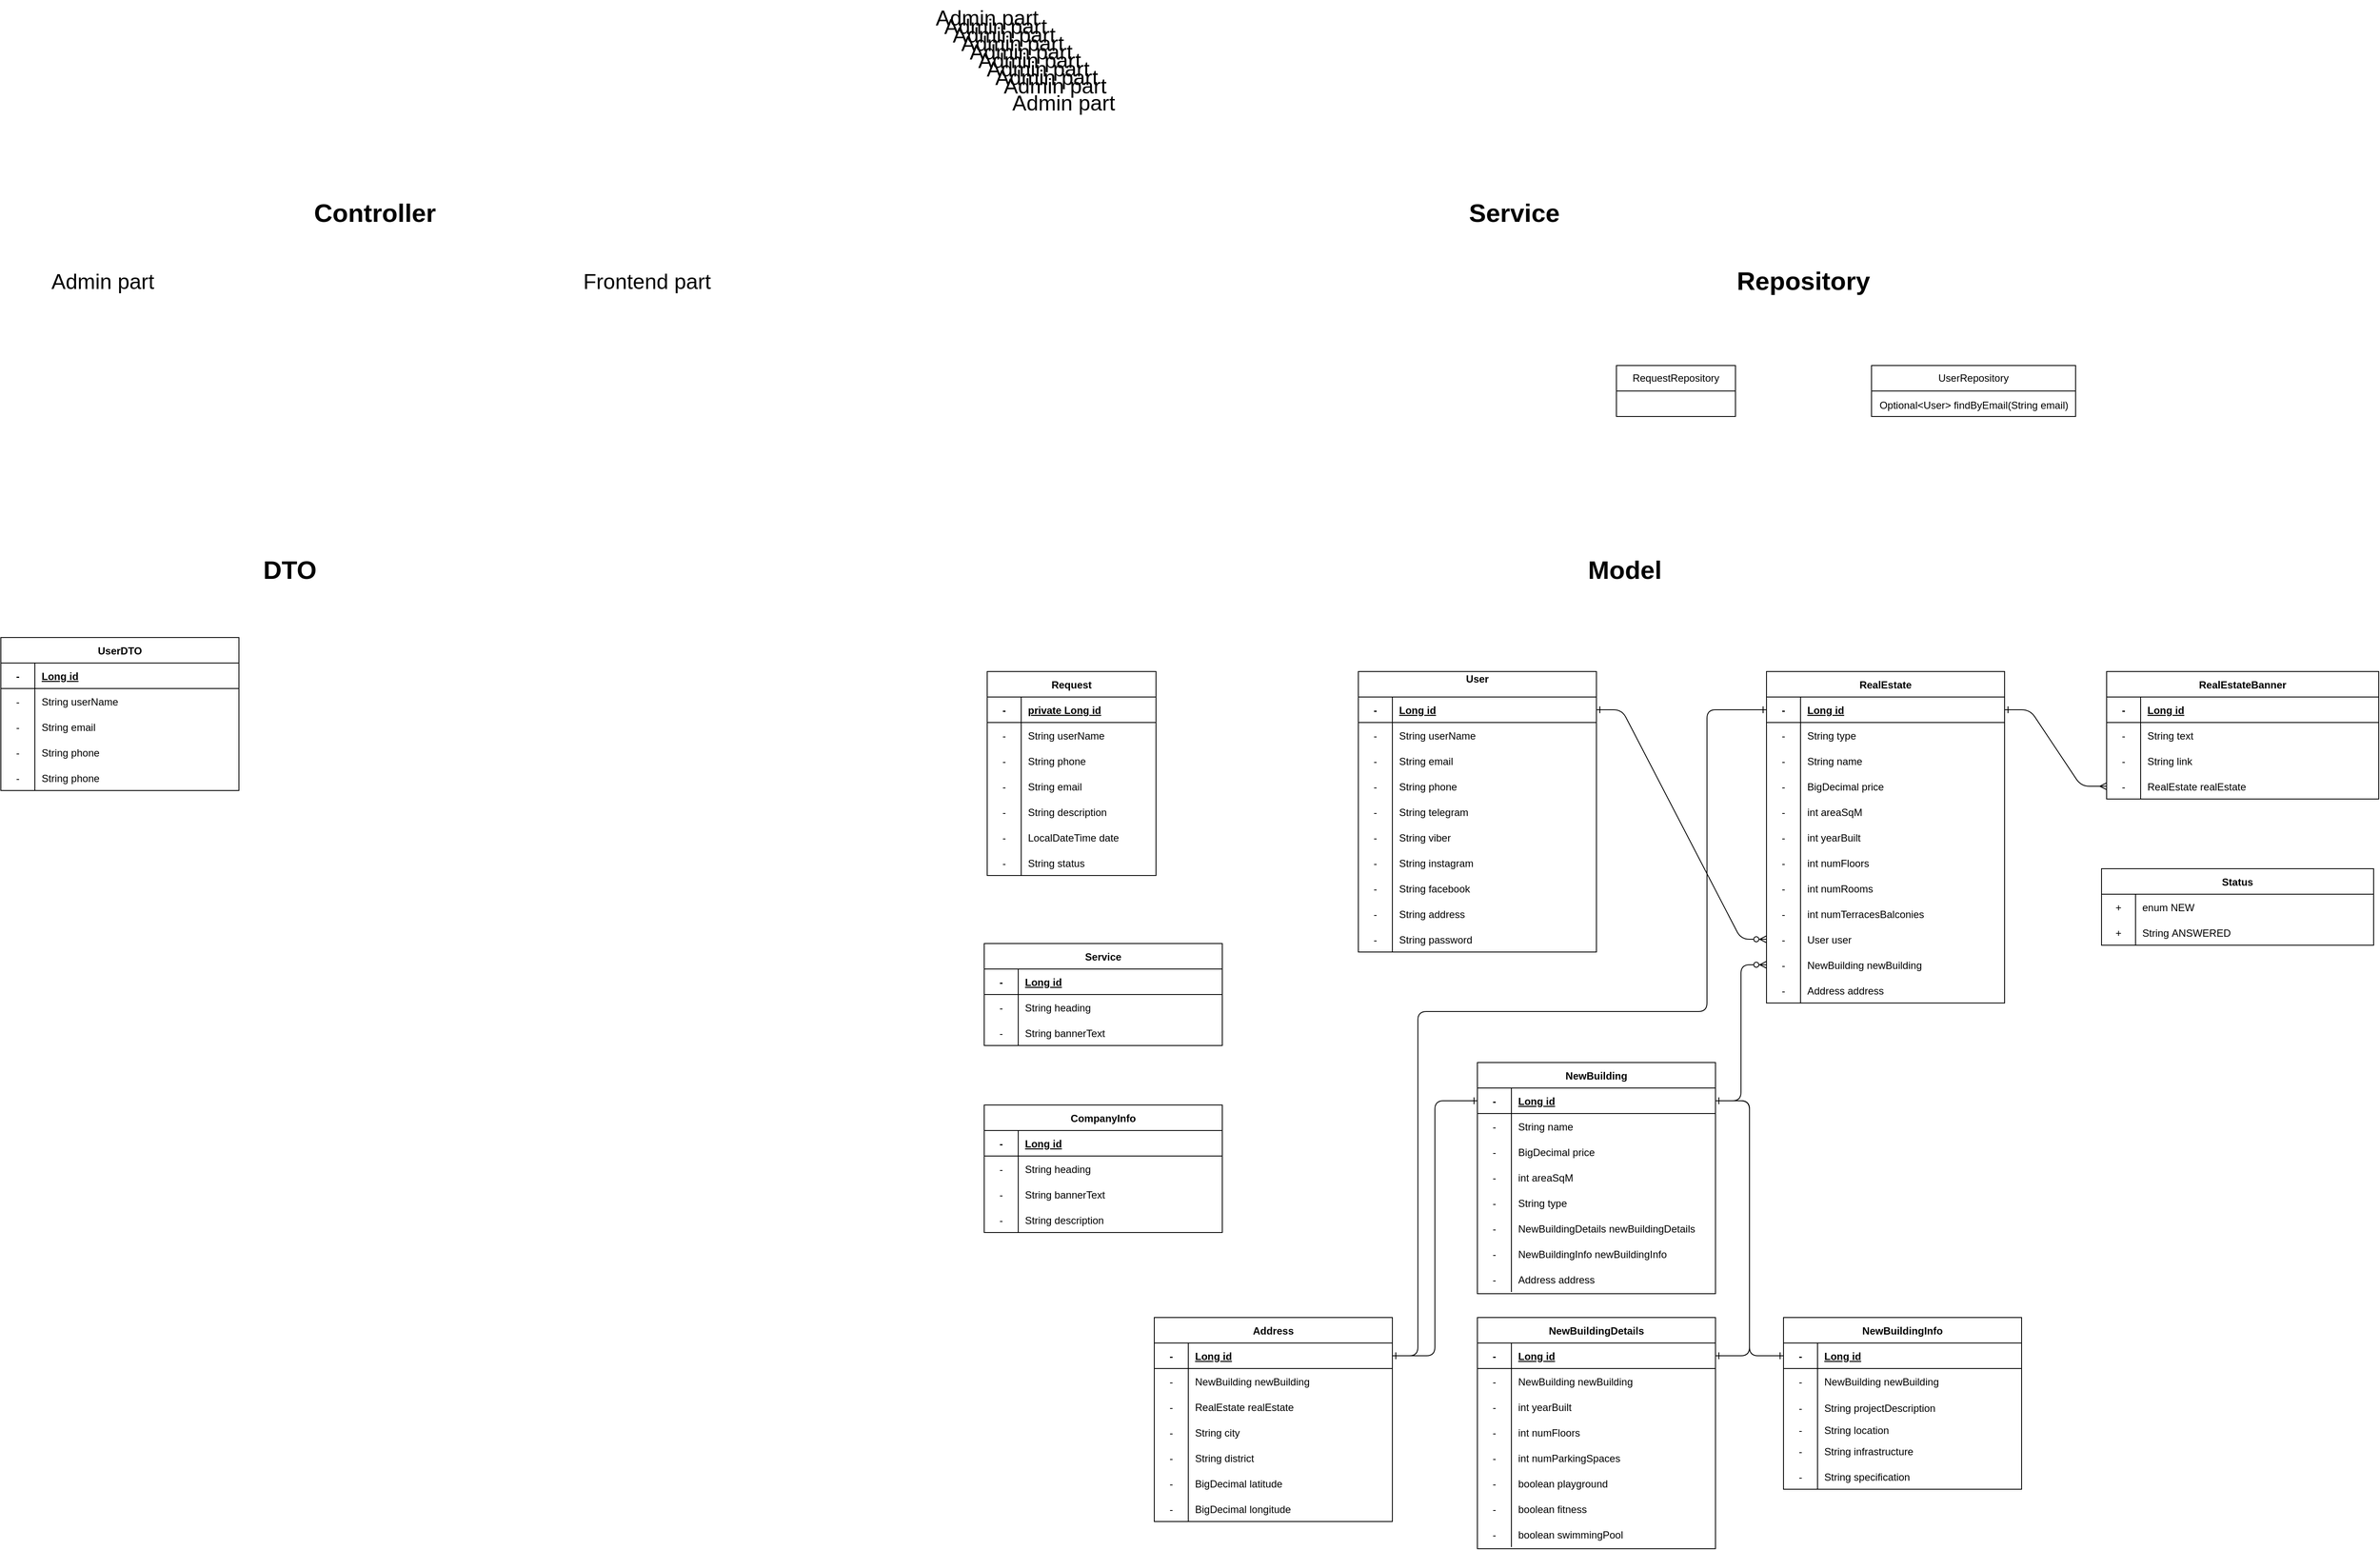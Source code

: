 <mxfile version="24.7.2" type="device">
  <diagram name="Сторінка-1" id="xcOiPEdLXPSDtQrs34Zi">
    <mxGraphModel dx="2377" dy="589" grid="1" gridSize="10" guides="1" tooltips="1" connect="1" arrows="1" fold="1" page="0" pageScale="1" pageWidth="827" pageHeight="1169" math="0" shadow="0">
      <root>
        <mxCell id="0" />
        <mxCell id="1" parent="0" />
        <mxCell id="JfVUfNMbLUQWZd2QLQd8-1" value="&lt;b&gt;&lt;font style=&quot;font-size: 30px;&quot;&gt;Model&lt;/font&gt;&lt;/b&gt;" style="text;html=1;align=center;verticalAlign=middle;whiteSpace=wrap;rounded=0;fontSize=16;" vertex="1" parent="1">
          <mxGeometry x="530" y="1020" width="120" height="40" as="geometry" />
        </mxCell>
        <mxCell id="JfVUfNMbLUQWZd2QLQd8-2" value="&lt;b&gt;&lt;font style=&quot;font-size: 30px;&quot;&gt;Controller&lt;/font&gt;&lt;/b&gt;" style="text;html=1;align=center;verticalAlign=middle;whiteSpace=wrap;rounded=0;fontSize=16;" vertex="1" parent="1">
          <mxGeometry x="-960" y="600" width="160" height="40" as="geometry" />
        </mxCell>
        <mxCell id="JfVUfNMbLUQWZd2QLQd8-3" value="&lt;b&gt;&lt;font style=&quot;font-size: 30px;&quot;&gt;Repository&lt;/font&gt;&lt;/b&gt;" style="text;html=1;align=center;verticalAlign=middle;whiteSpace=wrap;rounded=0;fontSize=16;" vertex="1" parent="1">
          <mxGeometry x="720" y="680" width="160" height="40" as="geometry" />
        </mxCell>
        <mxCell id="JfVUfNMbLUQWZd2QLQd8-4" value="&lt;b&gt;&lt;font style=&quot;font-size: 30px;&quot;&gt;DTO&lt;/font&gt;&lt;/b&gt;" style="text;html=1;align=center;verticalAlign=middle;whiteSpace=wrap;rounded=0;fontSize=16;" vertex="1" parent="1">
          <mxGeometry x="-1040" y="1020" width="120" height="40" as="geometry" />
        </mxCell>
        <mxCell id="JfVUfNMbLUQWZd2QLQd8-7" value="&lt;b&gt;&lt;font style=&quot;font-size: 30px;&quot;&gt;Service&lt;/font&gt;&lt;/b&gt;" style="text;html=1;align=center;verticalAlign=middle;whiteSpace=wrap;rounded=0;fontSize=16;" vertex="1" parent="1">
          <mxGeometry x="400" y="600" width="120" height="40" as="geometry" />
        </mxCell>
        <mxCell id="JfVUfNMbLUQWZd2QLQd8-9" value="&lt;font style=&quot;font-size: 25px;&quot;&gt;Admin part&lt;/font&gt;" style="text;html=1;align=center;verticalAlign=middle;whiteSpace=wrap;rounded=0;fontSize=16;" vertex="1" parent="1">
          <mxGeometry x="-240" y="370" width="160" height="40" as="geometry" />
        </mxCell>
        <mxCell id="JfVUfNMbLUQWZd2QLQd8-10" value="&lt;font style=&quot;font-size: 25px;&quot;&gt;Admin part&lt;/font&gt;" style="text;html=1;align=center;verticalAlign=middle;whiteSpace=wrap;rounded=0;fontSize=16;" vertex="1" parent="1">
          <mxGeometry x="-230" y="380" width="160" height="40" as="geometry" />
        </mxCell>
        <mxCell id="JfVUfNMbLUQWZd2QLQd8-11" value="&lt;font style=&quot;font-size: 25px;&quot;&gt;Admin part&lt;/font&gt;" style="text;html=1;align=center;verticalAlign=middle;whiteSpace=wrap;rounded=0;fontSize=16;" vertex="1" parent="1">
          <mxGeometry x="-220" y="390" width="160" height="40" as="geometry" />
        </mxCell>
        <mxCell id="JfVUfNMbLUQWZd2QLQd8-12" value="&lt;font style=&quot;font-size: 25px;&quot;&gt;Admin part&lt;/font&gt;" style="text;html=1;align=center;verticalAlign=middle;whiteSpace=wrap;rounded=0;fontSize=16;" vertex="1" parent="1">
          <mxGeometry x="-210" y="400" width="160" height="40" as="geometry" />
        </mxCell>
        <mxCell id="JfVUfNMbLUQWZd2QLQd8-13" value="&lt;font style=&quot;font-size: 25px;&quot;&gt;Admin part&lt;/font&gt;" style="text;html=1;align=center;verticalAlign=middle;whiteSpace=wrap;rounded=0;fontSize=16;" vertex="1" parent="1">
          <mxGeometry x="-200" y="410" width="160" height="40" as="geometry" />
        </mxCell>
        <mxCell id="JfVUfNMbLUQWZd2QLQd8-14" value="&lt;font style=&quot;font-size: 25px;&quot;&gt;Admin part&lt;/font&gt;" style="text;html=1;align=center;verticalAlign=middle;whiteSpace=wrap;rounded=0;fontSize=16;" vertex="1" parent="1">
          <mxGeometry x="-190" y="420" width="160" height="40" as="geometry" />
        </mxCell>
        <mxCell id="JfVUfNMbLUQWZd2QLQd8-15" value="&lt;font style=&quot;font-size: 25px;&quot;&gt;Admin part&lt;/font&gt;" style="text;html=1;align=center;verticalAlign=middle;whiteSpace=wrap;rounded=0;fontSize=16;" vertex="1" parent="1">
          <mxGeometry x="-180" y="430" width="160" height="40" as="geometry" />
        </mxCell>
        <mxCell id="JfVUfNMbLUQWZd2QLQd8-16" value="&lt;font style=&quot;font-size: 25px;&quot;&gt;Admin part&lt;/font&gt;" style="text;html=1;align=center;verticalAlign=middle;whiteSpace=wrap;rounded=0;fontSize=16;" vertex="1" parent="1">
          <mxGeometry x="-170" y="440" width="160" height="40" as="geometry" />
        </mxCell>
        <mxCell id="JfVUfNMbLUQWZd2QLQd8-17" value="&lt;font style=&quot;font-size: 25px;&quot;&gt;Admin part&lt;/font&gt;" style="text;html=1;align=center;verticalAlign=middle;whiteSpace=wrap;rounded=0;fontSize=16;" vertex="1" parent="1">
          <mxGeometry x="-160" y="450" width="160" height="40" as="geometry" />
        </mxCell>
        <mxCell id="JfVUfNMbLUQWZd2QLQd8-18" value="&lt;font style=&quot;font-size: 25px;&quot;&gt;Admin part&lt;/font&gt;" style="text;html=1;align=center;verticalAlign=middle;whiteSpace=wrap;rounded=0;fontSize=16;" vertex="1" parent="1">
          <mxGeometry x="-150" y="470" width="160" height="40" as="geometry" />
        </mxCell>
        <mxCell id="JfVUfNMbLUQWZd2QLQd8-19" value="&lt;font style=&quot;font-size: 25px;&quot;&gt;Frontend&lt;/font&gt;&lt;span style=&quot;font-size: 25px; background-color: initial;&quot;&gt;&amp;nbsp;part&lt;/span&gt;" style="text;html=1;align=center;verticalAlign=middle;whiteSpace=wrap;rounded=0;fontSize=16;" vertex="1" parent="1">
          <mxGeometry x="-640" y="680" width="160" height="40" as="geometry" />
        </mxCell>
        <mxCell id="JfVUfNMbLUQWZd2QLQd8-20" value="&lt;font style=&quot;font-size: 25px;&quot;&gt;Admin part&lt;/font&gt;" style="text;html=1;align=center;verticalAlign=middle;whiteSpace=wrap;rounded=0;fontSize=16;" vertex="1" parent="1">
          <mxGeometry x="-1280" y="680" width="160" height="40" as="geometry" />
        </mxCell>
        <mxCell id="JfVUfNMbLUQWZd2QLQd8-629" value="User&#xa;" style="shape=table;startSize=30;container=1;collapsible=1;childLayout=tableLayout;fixedRows=1;rowLines=0;fontStyle=1;align=center;resizeLast=1;labelBackgroundColor=none;" vertex="1" parent="1">
          <mxGeometry x="276.5" y="1160" width="280" height="330" as="geometry" />
        </mxCell>
        <mxCell id="JfVUfNMbLUQWZd2QLQd8-630" value="" style="shape=partialRectangle;collapsible=0;dropTarget=0;pointerEvents=0;fillColor=none;points=[[0,0.5],[1,0.5]];portConstraint=eastwest;top=0;left=0;right=0;bottom=1;labelBackgroundColor=none;" vertex="1" parent="JfVUfNMbLUQWZd2QLQd8-629">
          <mxGeometry y="30" width="280" height="30" as="geometry" />
        </mxCell>
        <mxCell id="JfVUfNMbLUQWZd2QLQd8-631" value="-" style="shape=partialRectangle;overflow=hidden;connectable=0;fillColor=none;top=0;left=0;bottom=0;right=0;fontStyle=1;labelBackgroundColor=none;" vertex="1" parent="JfVUfNMbLUQWZd2QLQd8-630">
          <mxGeometry width="40" height="30" as="geometry">
            <mxRectangle width="40" height="30" as="alternateBounds" />
          </mxGeometry>
        </mxCell>
        <mxCell id="JfVUfNMbLUQWZd2QLQd8-632" value="Long id" style="shape=partialRectangle;overflow=hidden;connectable=0;fillColor=none;top=0;left=0;bottom=0;right=0;align=left;spacingLeft=6;fontStyle=5;labelBackgroundColor=none;" vertex="1" parent="JfVUfNMbLUQWZd2QLQd8-630">
          <mxGeometry x="40" width="240" height="30" as="geometry">
            <mxRectangle width="240" height="30" as="alternateBounds" />
          </mxGeometry>
        </mxCell>
        <mxCell id="JfVUfNMbLUQWZd2QLQd8-633" value="" style="shape=partialRectangle;collapsible=0;dropTarget=0;pointerEvents=0;fillColor=none;points=[[0,0.5],[1,0.5]];portConstraint=eastwest;top=0;left=0;right=0;bottom=0;labelBackgroundColor=none;" vertex="1" parent="JfVUfNMbLUQWZd2QLQd8-629">
          <mxGeometry y="60" width="280" height="30" as="geometry" />
        </mxCell>
        <mxCell id="JfVUfNMbLUQWZd2QLQd8-634" value="-" style="shape=partialRectangle;overflow=hidden;connectable=0;fillColor=none;top=0;left=0;bottom=0;right=0;labelBackgroundColor=none;" vertex="1" parent="JfVUfNMbLUQWZd2QLQd8-633">
          <mxGeometry width="40" height="30" as="geometry">
            <mxRectangle width="40" height="30" as="alternateBounds" />
          </mxGeometry>
        </mxCell>
        <mxCell id="JfVUfNMbLUQWZd2QLQd8-635" value="String userName" style="shape=partialRectangle;overflow=hidden;connectable=0;fillColor=none;top=0;left=0;bottom=0;right=0;align=left;spacingLeft=6;labelBackgroundColor=none;" vertex="1" parent="JfVUfNMbLUQWZd2QLQd8-633">
          <mxGeometry x="40" width="240" height="30" as="geometry">
            <mxRectangle width="240" height="30" as="alternateBounds" />
          </mxGeometry>
        </mxCell>
        <mxCell id="JfVUfNMbLUQWZd2QLQd8-636" value="" style="shape=partialRectangle;collapsible=0;dropTarget=0;pointerEvents=0;fillColor=none;points=[[0,0.5],[1,0.5]];portConstraint=eastwest;top=0;left=0;right=0;bottom=0;labelBackgroundColor=none;" vertex="1" parent="JfVUfNMbLUQWZd2QLQd8-629">
          <mxGeometry y="90" width="280" height="30" as="geometry" />
        </mxCell>
        <mxCell id="JfVUfNMbLUQWZd2QLQd8-637" value="-" style="shape=partialRectangle;overflow=hidden;connectable=0;fillColor=none;top=0;left=0;bottom=0;right=0;labelBackgroundColor=none;" vertex="1" parent="JfVUfNMbLUQWZd2QLQd8-636">
          <mxGeometry width="40" height="30" as="geometry">
            <mxRectangle width="40" height="30" as="alternateBounds" />
          </mxGeometry>
        </mxCell>
        <mxCell id="JfVUfNMbLUQWZd2QLQd8-638" value="String email" style="shape=partialRectangle;overflow=hidden;connectable=0;fillColor=none;top=0;left=0;bottom=0;right=0;align=left;spacingLeft=6;labelBackgroundColor=none;" vertex="1" parent="JfVUfNMbLUQWZd2QLQd8-636">
          <mxGeometry x="40" width="240" height="30" as="geometry">
            <mxRectangle width="240" height="30" as="alternateBounds" />
          </mxGeometry>
        </mxCell>
        <mxCell id="JfVUfNMbLUQWZd2QLQd8-639" value="" style="shape=partialRectangle;collapsible=0;dropTarget=0;pointerEvents=0;fillColor=none;points=[[0,0.5],[1,0.5]];portConstraint=eastwest;top=0;left=0;right=0;bottom=0;labelBackgroundColor=none;" vertex="1" parent="JfVUfNMbLUQWZd2QLQd8-629">
          <mxGeometry y="120" width="280" height="30" as="geometry" />
        </mxCell>
        <mxCell id="JfVUfNMbLUQWZd2QLQd8-640" value="-" style="shape=partialRectangle;overflow=hidden;connectable=0;fillColor=none;top=0;left=0;bottom=0;right=0;labelBackgroundColor=none;" vertex="1" parent="JfVUfNMbLUQWZd2QLQd8-639">
          <mxGeometry width="40" height="30" as="geometry">
            <mxRectangle width="40" height="30" as="alternateBounds" />
          </mxGeometry>
        </mxCell>
        <mxCell id="JfVUfNMbLUQWZd2QLQd8-641" value="String phone" style="shape=partialRectangle;overflow=hidden;connectable=0;fillColor=none;top=0;left=0;bottom=0;right=0;align=left;spacingLeft=6;labelBackgroundColor=none;" vertex="1" parent="JfVUfNMbLUQWZd2QLQd8-639">
          <mxGeometry x="40" width="240" height="30" as="geometry">
            <mxRectangle width="240" height="30" as="alternateBounds" />
          </mxGeometry>
        </mxCell>
        <mxCell id="JfVUfNMbLUQWZd2QLQd8-642" value="" style="shape=partialRectangle;collapsible=0;dropTarget=0;pointerEvents=0;fillColor=none;points=[[0,0.5],[1,0.5]];portConstraint=eastwest;top=0;left=0;right=0;bottom=0;labelBackgroundColor=none;" vertex="1" parent="JfVUfNMbLUQWZd2QLQd8-629">
          <mxGeometry y="150" width="280" height="30" as="geometry" />
        </mxCell>
        <mxCell id="JfVUfNMbLUQWZd2QLQd8-643" value="-" style="shape=partialRectangle;overflow=hidden;connectable=0;fillColor=none;top=0;left=0;bottom=0;right=0;labelBackgroundColor=none;" vertex="1" parent="JfVUfNMbLUQWZd2QLQd8-642">
          <mxGeometry width="40" height="30" as="geometry">
            <mxRectangle width="40" height="30" as="alternateBounds" />
          </mxGeometry>
        </mxCell>
        <mxCell id="JfVUfNMbLUQWZd2QLQd8-644" value="String telegram" style="shape=partialRectangle;overflow=hidden;connectable=0;fillColor=none;top=0;left=0;bottom=0;right=0;align=left;spacingLeft=6;labelBackgroundColor=none;" vertex="1" parent="JfVUfNMbLUQWZd2QLQd8-642">
          <mxGeometry x="40" width="240" height="30" as="geometry">
            <mxRectangle width="240" height="30" as="alternateBounds" />
          </mxGeometry>
        </mxCell>
        <mxCell id="JfVUfNMbLUQWZd2QLQd8-645" value="" style="shape=partialRectangle;collapsible=0;dropTarget=0;pointerEvents=0;fillColor=none;points=[[0,0.5],[1,0.5]];portConstraint=eastwest;top=0;left=0;right=0;bottom=0;labelBackgroundColor=none;" vertex="1" parent="JfVUfNMbLUQWZd2QLQd8-629">
          <mxGeometry y="180" width="280" height="30" as="geometry" />
        </mxCell>
        <mxCell id="JfVUfNMbLUQWZd2QLQd8-646" value="-" style="shape=partialRectangle;overflow=hidden;connectable=0;fillColor=none;top=0;left=0;bottom=0;right=0;labelBackgroundColor=none;" vertex="1" parent="JfVUfNMbLUQWZd2QLQd8-645">
          <mxGeometry width="40" height="30" as="geometry">
            <mxRectangle width="40" height="30" as="alternateBounds" />
          </mxGeometry>
        </mxCell>
        <mxCell id="JfVUfNMbLUQWZd2QLQd8-647" value="String viber" style="shape=partialRectangle;overflow=hidden;connectable=0;fillColor=none;top=0;left=0;bottom=0;right=0;align=left;spacingLeft=6;labelBackgroundColor=none;" vertex="1" parent="JfVUfNMbLUQWZd2QLQd8-645">
          <mxGeometry x="40" width="240" height="30" as="geometry">
            <mxRectangle width="240" height="30" as="alternateBounds" />
          </mxGeometry>
        </mxCell>
        <mxCell id="JfVUfNMbLUQWZd2QLQd8-648" value="" style="shape=partialRectangle;collapsible=0;dropTarget=0;pointerEvents=0;fillColor=none;points=[[0,0.5],[1,0.5]];portConstraint=eastwest;top=0;left=0;right=0;bottom=0;labelBackgroundColor=none;" vertex="1" parent="JfVUfNMbLUQWZd2QLQd8-629">
          <mxGeometry y="210" width="280" height="30" as="geometry" />
        </mxCell>
        <mxCell id="JfVUfNMbLUQWZd2QLQd8-649" value="-" style="shape=partialRectangle;overflow=hidden;connectable=0;fillColor=none;top=0;left=0;bottom=0;right=0;labelBackgroundColor=none;" vertex="1" parent="JfVUfNMbLUQWZd2QLQd8-648">
          <mxGeometry width="40" height="30" as="geometry">
            <mxRectangle width="40" height="30" as="alternateBounds" />
          </mxGeometry>
        </mxCell>
        <mxCell id="JfVUfNMbLUQWZd2QLQd8-650" value="String instagram" style="shape=partialRectangle;overflow=hidden;connectable=0;fillColor=none;top=0;left=0;bottom=0;right=0;align=left;spacingLeft=6;labelBackgroundColor=none;" vertex="1" parent="JfVUfNMbLUQWZd2QLQd8-648">
          <mxGeometry x="40" width="240" height="30" as="geometry">
            <mxRectangle width="240" height="30" as="alternateBounds" />
          </mxGeometry>
        </mxCell>
        <mxCell id="JfVUfNMbLUQWZd2QLQd8-651" value="" style="shape=partialRectangle;collapsible=0;dropTarget=0;pointerEvents=0;fillColor=none;points=[[0,0.5],[1,0.5]];portConstraint=eastwest;top=0;left=0;right=0;bottom=0;labelBackgroundColor=none;" vertex="1" parent="JfVUfNMbLUQWZd2QLQd8-629">
          <mxGeometry y="240" width="280" height="30" as="geometry" />
        </mxCell>
        <mxCell id="JfVUfNMbLUQWZd2QLQd8-652" value="-" style="shape=partialRectangle;overflow=hidden;connectable=0;fillColor=none;top=0;left=0;bottom=0;right=0;labelBackgroundColor=none;" vertex="1" parent="JfVUfNMbLUQWZd2QLQd8-651">
          <mxGeometry width="40" height="30" as="geometry">
            <mxRectangle width="40" height="30" as="alternateBounds" />
          </mxGeometry>
        </mxCell>
        <mxCell id="JfVUfNMbLUQWZd2QLQd8-653" value="String facebook" style="shape=partialRectangle;overflow=hidden;connectable=0;fillColor=none;top=0;left=0;bottom=0;right=0;align=left;spacingLeft=6;labelBackgroundColor=none;" vertex="1" parent="JfVUfNMbLUQWZd2QLQd8-651">
          <mxGeometry x="40" width="240" height="30" as="geometry">
            <mxRectangle width="240" height="30" as="alternateBounds" />
          </mxGeometry>
        </mxCell>
        <mxCell id="JfVUfNMbLUQWZd2QLQd8-654" value="" style="shape=partialRectangle;collapsible=0;dropTarget=0;pointerEvents=0;fillColor=none;points=[[0,0.5],[1,0.5]];portConstraint=eastwest;top=0;left=0;right=0;bottom=0;labelBackgroundColor=none;" vertex="1" parent="JfVUfNMbLUQWZd2QLQd8-629">
          <mxGeometry y="270" width="280" height="30" as="geometry" />
        </mxCell>
        <mxCell id="JfVUfNMbLUQWZd2QLQd8-655" value="-" style="shape=partialRectangle;overflow=hidden;connectable=0;fillColor=none;top=0;left=0;bottom=0;right=0;labelBackgroundColor=none;" vertex="1" parent="JfVUfNMbLUQWZd2QLQd8-654">
          <mxGeometry width="40" height="30" as="geometry">
            <mxRectangle width="40" height="30" as="alternateBounds" />
          </mxGeometry>
        </mxCell>
        <mxCell id="JfVUfNMbLUQWZd2QLQd8-656" value="String address" style="shape=partialRectangle;overflow=hidden;connectable=0;fillColor=none;top=0;left=0;bottom=0;right=0;align=left;spacingLeft=6;labelBackgroundColor=none;" vertex="1" parent="JfVUfNMbLUQWZd2QLQd8-654">
          <mxGeometry x="40" width="240" height="30" as="geometry">
            <mxRectangle width="240" height="30" as="alternateBounds" />
          </mxGeometry>
        </mxCell>
        <mxCell id="JfVUfNMbLUQWZd2QLQd8-657" value="" style="shape=partialRectangle;collapsible=0;dropTarget=0;pointerEvents=0;fillColor=none;points=[[0,0.5],[1,0.5]];portConstraint=eastwest;top=0;left=0;right=0;bottom=0;labelBackgroundColor=none;" vertex="1" parent="JfVUfNMbLUQWZd2QLQd8-629">
          <mxGeometry y="300" width="280" height="30" as="geometry" />
        </mxCell>
        <mxCell id="JfVUfNMbLUQWZd2QLQd8-658" value="-" style="shape=partialRectangle;overflow=hidden;connectable=0;fillColor=none;top=0;left=0;bottom=0;right=0;labelBackgroundColor=none;" vertex="1" parent="JfVUfNMbLUQWZd2QLQd8-657">
          <mxGeometry width="40" height="30" as="geometry">
            <mxRectangle width="40" height="30" as="alternateBounds" />
          </mxGeometry>
        </mxCell>
        <mxCell id="JfVUfNMbLUQWZd2QLQd8-659" value="String password" style="shape=partialRectangle;overflow=hidden;connectable=0;fillColor=none;top=0;left=0;bottom=0;right=0;align=left;spacingLeft=6;labelBackgroundColor=none;" vertex="1" parent="JfVUfNMbLUQWZd2QLQd8-657">
          <mxGeometry x="40" width="240" height="30" as="geometry">
            <mxRectangle width="240" height="30" as="alternateBounds" />
          </mxGeometry>
        </mxCell>
        <mxCell id="JfVUfNMbLUQWZd2QLQd8-660" value="RealEstate" style="shape=table;startSize=30;container=1;collapsible=1;childLayout=tableLayout;fixedRows=1;rowLines=0;fontStyle=1;align=center;resizeLast=1;labelBackgroundColor=none;" vertex="1" parent="1">
          <mxGeometry x="756.5" y="1160" width="280" height="390" as="geometry" />
        </mxCell>
        <mxCell id="JfVUfNMbLUQWZd2QLQd8-661" value="" style="shape=partialRectangle;collapsible=0;dropTarget=0;pointerEvents=0;fillColor=none;points=[[0,0.5],[1,0.5]];portConstraint=eastwest;top=0;left=0;right=0;bottom=1;labelBackgroundColor=none;" vertex="1" parent="JfVUfNMbLUQWZd2QLQd8-660">
          <mxGeometry y="30" width="280" height="30" as="geometry" />
        </mxCell>
        <mxCell id="JfVUfNMbLUQWZd2QLQd8-662" value="-" style="shape=partialRectangle;overflow=hidden;connectable=0;fillColor=none;top=0;left=0;bottom=0;right=0;fontStyle=1;labelBackgroundColor=none;" vertex="1" parent="JfVUfNMbLUQWZd2QLQd8-661">
          <mxGeometry width="40" height="30" as="geometry">
            <mxRectangle width="40" height="30" as="alternateBounds" />
          </mxGeometry>
        </mxCell>
        <mxCell id="JfVUfNMbLUQWZd2QLQd8-663" value="Long id" style="shape=partialRectangle;overflow=hidden;connectable=0;fillColor=none;top=0;left=0;bottom=0;right=0;align=left;spacingLeft=6;fontStyle=5;labelBackgroundColor=none;" vertex="1" parent="JfVUfNMbLUQWZd2QLQd8-661">
          <mxGeometry x="40" width="240" height="30" as="geometry">
            <mxRectangle width="240" height="30" as="alternateBounds" />
          </mxGeometry>
        </mxCell>
        <mxCell id="JfVUfNMbLUQWZd2QLQd8-664" value="" style="shape=partialRectangle;collapsible=0;dropTarget=0;pointerEvents=0;fillColor=none;points=[[0,0.5],[1,0.5]];portConstraint=eastwest;top=0;left=0;right=0;bottom=0;labelBackgroundColor=none;" vertex="1" parent="JfVUfNMbLUQWZd2QLQd8-660">
          <mxGeometry y="60" width="280" height="30" as="geometry" />
        </mxCell>
        <mxCell id="JfVUfNMbLUQWZd2QLQd8-665" value="-" style="shape=partialRectangle;overflow=hidden;connectable=0;fillColor=none;top=0;left=0;bottom=0;right=0;labelBackgroundColor=none;" vertex="1" parent="JfVUfNMbLUQWZd2QLQd8-664">
          <mxGeometry width="40" height="30" as="geometry">
            <mxRectangle width="40" height="30" as="alternateBounds" />
          </mxGeometry>
        </mxCell>
        <mxCell id="JfVUfNMbLUQWZd2QLQd8-666" value="String type" style="shape=partialRectangle;overflow=hidden;connectable=0;fillColor=none;top=0;left=0;bottom=0;right=0;align=left;spacingLeft=6;labelBackgroundColor=none;" vertex="1" parent="JfVUfNMbLUQWZd2QLQd8-664">
          <mxGeometry x="40" width="240" height="30" as="geometry">
            <mxRectangle width="240" height="30" as="alternateBounds" />
          </mxGeometry>
        </mxCell>
        <mxCell id="JfVUfNMbLUQWZd2QLQd8-667" value="" style="shape=partialRectangle;collapsible=0;dropTarget=0;pointerEvents=0;fillColor=none;points=[[0,0.5],[1,0.5]];portConstraint=eastwest;top=0;left=0;right=0;bottom=0;labelBackgroundColor=none;" vertex="1" parent="JfVUfNMbLUQWZd2QLQd8-660">
          <mxGeometry y="90" width="280" height="30" as="geometry" />
        </mxCell>
        <mxCell id="JfVUfNMbLUQWZd2QLQd8-668" value="-" style="shape=partialRectangle;overflow=hidden;connectable=0;fillColor=none;top=0;left=0;bottom=0;right=0;labelBackgroundColor=none;" vertex="1" parent="JfVUfNMbLUQWZd2QLQd8-667">
          <mxGeometry width="40" height="30" as="geometry">
            <mxRectangle width="40" height="30" as="alternateBounds" />
          </mxGeometry>
        </mxCell>
        <mxCell id="JfVUfNMbLUQWZd2QLQd8-669" value="String name" style="shape=partialRectangle;overflow=hidden;connectable=0;fillColor=none;top=0;left=0;bottom=0;right=0;align=left;spacingLeft=6;labelBackgroundColor=none;" vertex="1" parent="JfVUfNMbLUQWZd2QLQd8-667">
          <mxGeometry x="40" width="240" height="30" as="geometry">
            <mxRectangle width="240" height="30" as="alternateBounds" />
          </mxGeometry>
        </mxCell>
        <mxCell id="JfVUfNMbLUQWZd2QLQd8-670" value="" style="shape=partialRectangle;collapsible=0;dropTarget=0;pointerEvents=0;fillColor=none;points=[[0,0.5],[1,0.5]];portConstraint=eastwest;top=0;left=0;right=0;bottom=0;labelBackgroundColor=none;" vertex="1" parent="JfVUfNMbLUQWZd2QLQd8-660">
          <mxGeometry y="120" width="280" height="30" as="geometry" />
        </mxCell>
        <mxCell id="JfVUfNMbLUQWZd2QLQd8-671" value="-" style="shape=partialRectangle;overflow=hidden;connectable=0;fillColor=none;top=0;left=0;bottom=0;right=0;labelBackgroundColor=none;" vertex="1" parent="JfVUfNMbLUQWZd2QLQd8-670">
          <mxGeometry width="40" height="30" as="geometry">
            <mxRectangle width="40" height="30" as="alternateBounds" />
          </mxGeometry>
        </mxCell>
        <mxCell id="JfVUfNMbLUQWZd2QLQd8-672" value="BigDecimal price" style="shape=partialRectangle;overflow=hidden;connectable=0;fillColor=none;top=0;left=0;bottom=0;right=0;align=left;spacingLeft=6;labelBackgroundColor=none;" vertex="1" parent="JfVUfNMbLUQWZd2QLQd8-670">
          <mxGeometry x="40" width="240" height="30" as="geometry">
            <mxRectangle width="240" height="30" as="alternateBounds" />
          </mxGeometry>
        </mxCell>
        <mxCell id="JfVUfNMbLUQWZd2QLQd8-673" value="" style="shape=partialRectangle;collapsible=0;dropTarget=0;pointerEvents=0;fillColor=none;points=[[0,0.5],[1,0.5]];portConstraint=eastwest;top=0;left=0;right=0;bottom=0;labelBackgroundColor=none;" vertex="1" parent="JfVUfNMbLUQWZd2QLQd8-660">
          <mxGeometry y="150" width="280" height="30" as="geometry" />
        </mxCell>
        <mxCell id="JfVUfNMbLUQWZd2QLQd8-674" value="-" style="shape=partialRectangle;overflow=hidden;connectable=0;fillColor=none;top=0;left=0;bottom=0;right=0;labelBackgroundColor=none;" vertex="1" parent="JfVUfNMbLUQWZd2QLQd8-673">
          <mxGeometry width="40" height="30" as="geometry">
            <mxRectangle width="40" height="30" as="alternateBounds" />
          </mxGeometry>
        </mxCell>
        <mxCell id="JfVUfNMbLUQWZd2QLQd8-675" value="int areaSqM" style="shape=partialRectangle;overflow=hidden;connectable=0;fillColor=none;top=0;left=0;bottom=0;right=0;align=left;spacingLeft=6;labelBackgroundColor=none;" vertex="1" parent="JfVUfNMbLUQWZd2QLQd8-673">
          <mxGeometry x="40" width="240" height="30" as="geometry">
            <mxRectangle width="240" height="30" as="alternateBounds" />
          </mxGeometry>
        </mxCell>
        <mxCell id="JfVUfNMbLUQWZd2QLQd8-676" value="" style="shape=partialRectangle;collapsible=0;dropTarget=0;pointerEvents=0;fillColor=none;points=[[0,0.5],[1,0.5]];portConstraint=eastwest;top=0;left=0;right=0;bottom=0;labelBackgroundColor=none;" vertex="1" parent="JfVUfNMbLUQWZd2QLQd8-660">
          <mxGeometry y="180" width="280" height="30" as="geometry" />
        </mxCell>
        <mxCell id="JfVUfNMbLUQWZd2QLQd8-677" value="-" style="shape=partialRectangle;overflow=hidden;connectable=0;fillColor=none;top=0;left=0;bottom=0;right=0;labelBackgroundColor=none;" vertex="1" parent="JfVUfNMbLUQWZd2QLQd8-676">
          <mxGeometry width="40" height="30" as="geometry">
            <mxRectangle width="40" height="30" as="alternateBounds" />
          </mxGeometry>
        </mxCell>
        <mxCell id="JfVUfNMbLUQWZd2QLQd8-678" value="int yearBuilt" style="shape=partialRectangle;overflow=hidden;connectable=0;fillColor=none;top=0;left=0;bottom=0;right=0;align=left;spacingLeft=6;labelBackgroundColor=none;" vertex="1" parent="JfVUfNMbLUQWZd2QLQd8-676">
          <mxGeometry x="40" width="240" height="30" as="geometry">
            <mxRectangle width="240" height="30" as="alternateBounds" />
          </mxGeometry>
        </mxCell>
        <mxCell id="JfVUfNMbLUQWZd2QLQd8-679" value="" style="shape=partialRectangle;collapsible=0;dropTarget=0;pointerEvents=0;fillColor=none;points=[[0,0.5],[1,0.5]];portConstraint=eastwest;top=0;left=0;right=0;bottom=0;labelBackgroundColor=none;" vertex="1" parent="JfVUfNMbLUQWZd2QLQd8-660">
          <mxGeometry y="210" width="280" height="30" as="geometry" />
        </mxCell>
        <mxCell id="JfVUfNMbLUQWZd2QLQd8-680" value="-" style="shape=partialRectangle;overflow=hidden;connectable=0;fillColor=none;top=0;left=0;bottom=0;right=0;labelBackgroundColor=none;" vertex="1" parent="JfVUfNMbLUQWZd2QLQd8-679">
          <mxGeometry width="40" height="30" as="geometry">
            <mxRectangle width="40" height="30" as="alternateBounds" />
          </mxGeometry>
        </mxCell>
        <mxCell id="JfVUfNMbLUQWZd2QLQd8-681" value="int numFloors    " style="shape=partialRectangle;overflow=hidden;connectable=0;fillColor=none;top=0;left=0;bottom=0;right=0;align=left;spacingLeft=6;labelBackgroundColor=none;" vertex="1" parent="JfVUfNMbLUQWZd2QLQd8-679">
          <mxGeometry x="40" width="240" height="30" as="geometry">
            <mxRectangle width="240" height="30" as="alternateBounds" />
          </mxGeometry>
        </mxCell>
        <mxCell id="JfVUfNMbLUQWZd2QLQd8-682" value="" style="shape=partialRectangle;collapsible=0;dropTarget=0;pointerEvents=0;fillColor=none;points=[[0,0.5],[1,0.5]];portConstraint=eastwest;top=0;left=0;right=0;bottom=0;labelBackgroundColor=none;" vertex="1" parent="JfVUfNMbLUQWZd2QLQd8-660">
          <mxGeometry y="240" width="280" height="30" as="geometry" />
        </mxCell>
        <mxCell id="JfVUfNMbLUQWZd2QLQd8-683" value="-" style="shape=partialRectangle;overflow=hidden;connectable=0;fillColor=none;top=0;left=0;bottom=0;right=0;labelBackgroundColor=none;" vertex="1" parent="JfVUfNMbLUQWZd2QLQd8-682">
          <mxGeometry width="40" height="30" as="geometry">
            <mxRectangle width="40" height="30" as="alternateBounds" />
          </mxGeometry>
        </mxCell>
        <mxCell id="JfVUfNMbLUQWZd2QLQd8-684" value="int numRooms" style="shape=partialRectangle;overflow=hidden;connectable=0;fillColor=none;top=0;left=0;bottom=0;right=0;align=left;spacingLeft=6;labelBackgroundColor=none;" vertex="1" parent="JfVUfNMbLUQWZd2QLQd8-682">
          <mxGeometry x="40" width="240" height="30" as="geometry">
            <mxRectangle width="240" height="30" as="alternateBounds" />
          </mxGeometry>
        </mxCell>
        <mxCell id="JfVUfNMbLUQWZd2QLQd8-685" value="" style="shape=partialRectangle;collapsible=0;dropTarget=0;pointerEvents=0;fillColor=none;points=[[0,0.5],[1,0.5]];portConstraint=eastwest;top=0;left=0;right=0;bottom=0;labelBackgroundColor=none;" vertex="1" parent="JfVUfNMbLUQWZd2QLQd8-660">
          <mxGeometry y="270" width="280" height="30" as="geometry" />
        </mxCell>
        <mxCell id="JfVUfNMbLUQWZd2QLQd8-686" value="-" style="shape=partialRectangle;overflow=hidden;connectable=0;fillColor=none;top=0;left=0;bottom=0;right=0;labelBackgroundColor=none;" vertex="1" parent="JfVUfNMbLUQWZd2QLQd8-685">
          <mxGeometry width="40" height="30" as="geometry">
            <mxRectangle width="40" height="30" as="alternateBounds" />
          </mxGeometry>
        </mxCell>
        <mxCell id="JfVUfNMbLUQWZd2QLQd8-687" value="int numTerracesBalconies" style="shape=partialRectangle;overflow=hidden;connectable=0;fillColor=none;top=0;left=0;bottom=0;right=0;align=left;spacingLeft=6;labelBackgroundColor=none;" vertex="1" parent="JfVUfNMbLUQWZd2QLQd8-685">
          <mxGeometry x="40" width="240" height="30" as="geometry">
            <mxRectangle width="240" height="30" as="alternateBounds" />
          </mxGeometry>
        </mxCell>
        <mxCell id="JfVUfNMbLUQWZd2QLQd8-688" value="" style="shape=partialRectangle;collapsible=0;dropTarget=0;pointerEvents=0;fillColor=none;points=[[0,0.5],[1,0.5]];portConstraint=eastwest;top=0;left=0;right=0;bottom=0;labelBackgroundColor=none;fontStyle=0" vertex="1" parent="JfVUfNMbLUQWZd2QLQd8-660">
          <mxGeometry y="300" width="280" height="30" as="geometry" />
        </mxCell>
        <mxCell id="JfVUfNMbLUQWZd2QLQd8-689" value="-" style="shape=partialRectangle;overflow=hidden;connectable=0;fillColor=none;top=0;left=0;bottom=0;right=0;labelBackgroundColor=none;fontStyle=0" vertex="1" parent="JfVUfNMbLUQWZd2QLQd8-688">
          <mxGeometry width="40" height="30" as="geometry">
            <mxRectangle width="40" height="30" as="alternateBounds" />
          </mxGeometry>
        </mxCell>
        <mxCell id="JfVUfNMbLUQWZd2QLQd8-690" value="User user" style="shape=partialRectangle;overflow=hidden;connectable=0;fillColor=none;top=0;left=0;bottom=0;right=0;align=left;spacingLeft=6;labelBackgroundColor=none;fontStyle=0" vertex="1" parent="JfVUfNMbLUQWZd2QLQd8-688">
          <mxGeometry x="40" width="240" height="30" as="geometry">
            <mxRectangle width="240" height="30" as="alternateBounds" />
          </mxGeometry>
        </mxCell>
        <mxCell id="JfVUfNMbLUQWZd2QLQd8-691" value="" style="shape=partialRectangle;collapsible=0;dropTarget=0;pointerEvents=0;fillColor=none;points=[[0,0.5],[1,0.5]];portConstraint=eastwest;top=0;left=0;right=0;bottom=0;labelBackgroundColor=none;fontStyle=0" vertex="1" parent="JfVUfNMbLUQWZd2QLQd8-660">
          <mxGeometry y="330" width="280" height="30" as="geometry" />
        </mxCell>
        <mxCell id="JfVUfNMbLUQWZd2QLQd8-692" value="-" style="shape=partialRectangle;overflow=hidden;connectable=0;fillColor=none;top=0;left=0;bottom=0;right=0;labelBackgroundColor=none;fontStyle=0" vertex="1" parent="JfVUfNMbLUQWZd2QLQd8-691">
          <mxGeometry width="40" height="30" as="geometry">
            <mxRectangle width="40" height="30" as="alternateBounds" />
          </mxGeometry>
        </mxCell>
        <mxCell id="JfVUfNMbLUQWZd2QLQd8-693" value="NewBuilding newBuilding" style="shape=partialRectangle;overflow=hidden;connectable=0;fillColor=none;top=0;left=0;bottom=0;right=0;align=left;spacingLeft=6;labelBackgroundColor=none;fontStyle=0" vertex="1" parent="JfVUfNMbLUQWZd2QLQd8-691">
          <mxGeometry x="40" width="240" height="30" as="geometry">
            <mxRectangle width="240" height="30" as="alternateBounds" />
          </mxGeometry>
        </mxCell>
        <mxCell id="JfVUfNMbLUQWZd2QLQd8-908" value="" style="shape=partialRectangle;collapsible=0;dropTarget=0;pointerEvents=0;fillColor=none;points=[[0,0.5],[1,0.5]];portConstraint=eastwest;top=0;left=0;right=0;bottom=0;labelBackgroundColor=none;fontStyle=0" vertex="1" parent="JfVUfNMbLUQWZd2QLQd8-660">
          <mxGeometry y="360" width="280" height="30" as="geometry" />
        </mxCell>
        <mxCell id="JfVUfNMbLUQWZd2QLQd8-909" value="-" style="shape=partialRectangle;overflow=hidden;connectable=0;fillColor=none;top=0;left=0;bottom=0;right=0;labelBackgroundColor=none;fontStyle=0" vertex="1" parent="JfVUfNMbLUQWZd2QLQd8-908">
          <mxGeometry width="40" height="30" as="geometry">
            <mxRectangle width="40" height="30" as="alternateBounds" />
          </mxGeometry>
        </mxCell>
        <mxCell id="JfVUfNMbLUQWZd2QLQd8-910" value="Address address" style="shape=partialRectangle;overflow=hidden;connectable=0;fillColor=none;top=0;left=0;bottom=0;right=0;align=left;spacingLeft=6;labelBackgroundColor=none;fontStyle=0" vertex="1" parent="JfVUfNMbLUQWZd2QLQd8-908">
          <mxGeometry x="40" width="240" height="30" as="geometry">
            <mxRectangle width="240" height="30" as="alternateBounds" />
          </mxGeometry>
        </mxCell>
        <mxCell id="JfVUfNMbLUQWZd2QLQd8-694" value="" style="edgeStyle=entityRelationEdgeStyle;endArrow=ERzeroToMany;startArrow=ERone;endFill=1;startFill=0;labelBackgroundColor=none;fontColor=default;exitX=1;exitY=0.5;exitDx=0;exitDy=0;entryX=0;entryY=0.5;entryDx=0;entryDy=0;" edge="1" parent="1" source="JfVUfNMbLUQWZd2QLQd8-630" target="JfVUfNMbLUQWZd2QLQd8-688">
          <mxGeometry width="100" height="100" relative="1" as="geometry">
            <mxPoint x="436.5" y="1230" as="sourcePoint" />
            <mxPoint x="786.5" y="1260" as="targetPoint" />
            <Array as="points">
              <mxPoint x="626.5" y="1280" />
              <mxPoint x="666.5" y="1390" />
              <mxPoint x="636.5" y="1400" />
            </Array>
          </mxGeometry>
        </mxCell>
        <mxCell id="JfVUfNMbLUQWZd2QLQd8-695" value="NewBuilding" style="shape=table;startSize=30;container=1;collapsible=1;childLayout=tableLayout;fixedRows=1;rowLines=0;fontStyle=1;align=center;resizeLast=1;labelBackgroundColor=none;fillColor=default;" vertex="1" parent="1">
          <mxGeometry x="416.5" y="1620" width="280" height="272" as="geometry" />
        </mxCell>
        <mxCell id="JfVUfNMbLUQWZd2QLQd8-696" value="" style="shape=partialRectangle;collapsible=0;dropTarget=0;pointerEvents=0;fillColor=none;points=[[0,0.5],[1,0.5]];portConstraint=eastwest;top=0;left=0;right=0;bottom=1;labelBackgroundColor=none;" vertex="1" parent="JfVUfNMbLUQWZd2QLQd8-695">
          <mxGeometry y="30" width="280" height="30" as="geometry" />
        </mxCell>
        <mxCell id="JfVUfNMbLUQWZd2QLQd8-697" value="-" style="shape=partialRectangle;overflow=hidden;connectable=0;fillColor=none;top=0;left=0;bottom=0;right=0;fontStyle=1;labelBackgroundColor=none;" vertex="1" parent="JfVUfNMbLUQWZd2QLQd8-696">
          <mxGeometry width="40" height="30" as="geometry">
            <mxRectangle width="40" height="30" as="alternateBounds" />
          </mxGeometry>
        </mxCell>
        <mxCell id="JfVUfNMbLUQWZd2QLQd8-698" value="Long id" style="shape=partialRectangle;overflow=hidden;connectable=0;fillColor=none;top=0;left=0;bottom=0;right=0;align=left;spacingLeft=6;fontStyle=5;labelBackgroundColor=none;" vertex="1" parent="JfVUfNMbLUQWZd2QLQd8-696">
          <mxGeometry x="40" width="240" height="30" as="geometry">
            <mxRectangle width="240" height="30" as="alternateBounds" />
          </mxGeometry>
        </mxCell>
        <mxCell id="JfVUfNMbLUQWZd2QLQd8-699" value="" style="shape=partialRectangle;collapsible=0;dropTarget=0;pointerEvents=0;fillColor=none;points=[[0,0.5],[1,0.5]];portConstraint=eastwest;top=0;left=0;right=0;bottom=0;labelBackgroundColor=none;" vertex="1" parent="JfVUfNMbLUQWZd2QLQd8-695">
          <mxGeometry y="60" width="280" height="30" as="geometry" />
        </mxCell>
        <mxCell id="JfVUfNMbLUQWZd2QLQd8-700" value="-" style="shape=partialRectangle;overflow=hidden;connectable=0;fillColor=none;top=0;left=0;bottom=0;right=0;labelBackgroundColor=none;" vertex="1" parent="JfVUfNMbLUQWZd2QLQd8-699">
          <mxGeometry width="40" height="30" as="geometry">
            <mxRectangle width="40" height="30" as="alternateBounds" />
          </mxGeometry>
        </mxCell>
        <mxCell id="JfVUfNMbLUQWZd2QLQd8-701" value="String name" style="shape=partialRectangle;overflow=hidden;connectable=0;fillColor=none;top=0;left=0;bottom=0;right=0;align=left;spacingLeft=6;labelBackgroundColor=none;" vertex="1" parent="JfVUfNMbLUQWZd2QLQd8-699">
          <mxGeometry x="40" width="240" height="30" as="geometry">
            <mxRectangle width="240" height="30" as="alternateBounds" />
          </mxGeometry>
        </mxCell>
        <mxCell id="JfVUfNMbLUQWZd2QLQd8-702" value="" style="shape=partialRectangle;collapsible=0;dropTarget=0;pointerEvents=0;fillColor=none;points=[[0,0.5],[1,0.5]];portConstraint=eastwest;top=0;left=0;right=0;bottom=0;labelBackgroundColor=none;" vertex="1" parent="JfVUfNMbLUQWZd2QLQd8-695">
          <mxGeometry y="90" width="280" height="30" as="geometry" />
        </mxCell>
        <mxCell id="JfVUfNMbLUQWZd2QLQd8-703" value="-" style="shape=partialRectangle;overflow=hidden;connectable=0;fillColor=none;top=0;left=0;bottom=0;right=0;labelBackgroundColor=none;" vertex="1" parent="JfVUfNMbLUQWZd2QLQd8-702">
          <mxGeometry width="40" height="30" as="geometry">
            <mxRectangle width="40" height="30" as="alternateBounds" />
          </mxGeometry>
        </mxCell>
        <mxCell id="JfVUfNMbLUQWZd2QLQd8-704" value="BigDecimal price" style="shape=partialRectangle;overflow=hidden;connectable=0;fillColor=none;top=0;left=0;bottom=0;right=0;align=left;spacingLeft=6;labelBackgroundColor=none;" vertex="1" parent="JfVUfNMbLUQWZd2QLQd8-702">
          <mxGeometry x="40" width="240" height="30" as="geometry">
            <mxRectangle width="240" height="30" as="alternateBounds" />
          </mxGeometry>
        </mxCell>
        <mxCell id="JfVUfNMbLUQWZd2QLQd8-705" value="" style="shape=partialRectangle;collapsible=0;dropTarget=0;pointerEvents=0;fillColor=none;points=[[0,0.5],[1,0.5]];portConstraint=eastwest;top=0;left=0;right=0;bottom=0;labelBackgroundColor=none;" vertex="1" parent="JfVUfNMbLUQWZd2QLQd8-695">
          <mxGeometry y="120" width="280" height="30" as="geometry" />
        </mxCell>
        <mxCell id="JfVUfNMbLUQWZd2QLQd8-706" value="-" style="shape=partialRectangle;overflow=hidden;connectable=0;fillColor=none;top=0;left=0;bottom=0;right=0;labelBackgroundColor=none;" vertex="1" parent="JfVUfNMbLUQWZd2QLQd8-705">
          <mxGeometry width="40" height="30" as="geometry">
            <mxRectangle width="40" height="30" as="alternateBounds" />
          </mxGeometry>
        </mxCell>
        <mxCell id="JfVUfNMbLUQWZd2QLQd8-707" value="int areaSqM" style="shape=partialRectangle;overflow=hidden;connectable=0;fillColor=none;top=0;left=0;bottom=0;right=0;align=left;spacingLeft=6;labelBackgroundColor=none;" vertex="1" parent="JfVUfNMbLUQWZd2QLQd8-705">
          <mxGeometry x="40" width="240" height="30" as="geometry">
            <mxRectangle width="240" height="30" as="alternateBounds" />
          </mxGeometry>
        </mxCell>
        <mxCell id="JfVUfNMbLUQWZd2QLQd8-708" value="" style="shape=partialRectangle;collapsible=0;dropTarget=0;pointerEvents=0;fillColor=none;points=[[0,0.5],[1,0.5]];portConstraint=eastwest;top=0;left=0;right=0;bottom=0;labelBackgroundColor=none;" vertex="1" parent="JfVUfNMbLUQWZd2QLQd8-695">
          <mxGeometry y="150" width="280" height="30" as="geometry" />
        </mxCell>
        <mxCell id="JfVUfNMbLUQWZd2QLQd8-709" value="-" style="shape=partialRectangle;overflow=hidden;connectable=0;fillColor=none;top=0;left=0;bottom=0;right=0;labelBackgroundColor=none;" vertex="1" parent="JfVUfNMbLUQWZd2QLQd8-708">
          <mxGeometry width="40" height="30" as="geometry">
            <mxRectangle width="40" height="30" as="alternateBounds" />
          </mxGeometry>
        </mxCell>
        <mxCell id="JfVUfNMbLUQWZd2QLQd8-710" value="String type" style="shape=partialRectangle;overflow=hidden;connectable=0;fillColor=none;top=0;left=0;bottom=0;right=0;align=left;spacingLeft=6;labelBackgroundColor=none;" vertex="1" parent="JfVUfNMbLUQWZd2QLQd8-708">
          <mxGeometry x="40" width="240" height="30" as="geometry">
            <mxRectangle width="240" height="30" as="alternateBounds" />
          </mxGeometry>
        </mxCell>
        <mxCell id="JfVUfNMbLUQWZd2QLQd8-859" value="" style="shape=partialRectangle;collapsible=0;dropTarget=0;pointerEvents=0;fillColor=none;points=[[0,0.5],[1,0.5]];portConstraint=eastwest;top=0;left=0;right=0;bottom=0;labelBackgroundColor=none;" vertex="1" parent="JfVUfNMbLUQWZd2QLQd8-695">
          <mxGeometry y="180" width="280" height="30" as="geometry" />
        </mxCell>
        <mxCell id="JfVUfNMbLUQWZd2QLQd8-860" value="-" style="shape=partialRectangle;overflow=hidden;connectable=0;fillColor=none;top=0;left=0;bottom=0;right=0;labelBackgroundColor=none;" vertex="1" parent="JfVUfNMbLUQWZd2QLQd8-859">
          <mxGeometry width="40" height="30" as="geometry">
            <mxRectangle width="40" height="30" as="alternateBounds" />
          </mxGeometry>
        </mxCell>
        <mxCell id="JfVUfNMbLUQWZd2QLQd8-861" value="NewBuildingDetails newBuildingDetails" style="shape=partialRectangle;overflow=hidden;connectable=0;fillColor=none;top=0;left=0;bottom=0;right=0;align=left;spacingLeft=6;labelBackgroundColor=none;" vertex="1" parent="JfVUfNMbLUQWZd2QLQd8-859">
          <mxGeometry x="40" width="240" height="30" as="geometry">
            <mxRectangle width="240" height="30" as="alternateBounds" />
          </mxGeometry>
        </mxCell>
        <mxCell id="JfVUfNMbLUQWZd2QLQd8-862" value="" style="shape=partialRectangle;collapsible=0;dropTarget=0;pointerEvents=0;fillColor=none;points=[[0,0.5],[1,0.5]];portConstraint=eastwest;top=0;left=0;right=0;bottom=0;labelBackgroundColor=none;" vertex="1" parent="JfVUfNMbLUQWZd2QLQd8-695">
          <mxGeometry y="210" width="280" height="30" as="geometry" />
        </mxCell>
        <mxCell id="JfVUfNMbLUQWZd2QLQd8-863" value="-" style="shape=partialRectangle;overflow=hidden;connectable=0;fillColor=none;top=0;left=0;bottom=0;right=0;labelBackgroundColor=none;" vertex="1" parent="JfVUfNMbLUQWZd2QLQd8-862">
          <mxGeometry width="40" height="30" as="geometry">
            <mxRectangle width="40" height="30" as="alternateBounds" />
          </mxGeometry>
        </mxCell>
        <mxCell id="JfVUfNMbLUQWZd2QLQd8-864" value="NewBuildingInfo newBuildingInfo" style="shape=partialRectangle;overflow=hidden;connectable=0;fillColor=none;top=0;left=0;bottom=0;right=0;align=left;spacingLeft=6;labelBackgroundColor=none;" vertex="1" parent="JfVUfNMbLUQWZd2QLQd8-862">
          <mxGeometry x="40" width="240" height="30" as="geometry">
            <mxRectangle width="240" height="30" as="alternateBounds" />
          </mxGeometry>
        </mxCell>
        <mxCell id="JfVUfNMbLUQWZd2QLQd8-887" value="" style="shape=partialRectangle;collapsible=0;dropTarget=0;pointerEvents=0;fillColor=none;points=[[0,0.5],[1,0.5]];portConstraint=eastwest;top=0;left=0;right=0;bottom=0;labelBackgroundColor=none;" vertex="1" parent="JfVUfNMbLUQWZd2QLQd8-695">
          <mxGeometry y="240" width="280" height="30" as="geometry" />
        </mxCell>
        <mxCell id="JfVUfNMbLUQWZd2QLQd8-888" value="-" style="shape=partialRectangle;overflow=hidden;connectable=0;fillColor=none;top=0;left=0;bottom=0;right=0;labelBackgroundColor=none;" vertex="1" parent="JfVUfNMbLUQWZd2QLQd8-887">
          <mxGeometry width="40" height="30" as="geometry">
            <mxRectangle width="40" height="30" as="alternateBounds" />
          </mxGeometry>
        </mxCell>
        <mxCell id="JfVUfNMbLUQWZd2QLQd8-889" value="Address address" style="shape=partialRectangle;overflow=hidden;connectable=0;fillColor=none;top=0;left=0;bottom=0;right=0;align=left;spacingLeft=6;labelBackgroundColor=none;" vertex="1" parent="JfVUfNMbLUQWZd2QLQd8-887">
          <mxGeometry x="40" width="240" height="30" as="geometry">
            <mxRectangle width="240" height="30" as="alternateBounds" />
          </mxGeometry>
        </mxCell>
        <mxCell id="JfVUfNMbLUQWZd2QLQd8-711" value="" style="edgeStyle=entityRelationEdgeStyle;endArrow=ERzeroToMany;startArrow=ERone;endFill=1;startFill=0;labelBackgroundColor=none;fontColor=default;exitX=1;exitY=0.5;exitDx=0;exitDy=0;entryX=0;entryY=0.5;entryDx=0;entryDy=0;rounded=1;curved=0;" edge="1" parent="1" source="JfVUfNMbLUQWZd2QLQd8-696" target="JfVUfNMbLUQWZd2QLQd8-691">
          <mxGeometry width="100" height="100" relative="1" as="geometry">
            <mxPoint x="666.5" y="1760" as="sourcePoint" />
            <mxPoint x="876.5" y="2035" as="targetPoint" />
            <Array as="points">
              <mxPoint x="706.5" y="1775" />
              <mxPoint x="696.5" y="1660" />
              <mxPoint x="746.5" y="1885" />
              <mxPoint x="716.5" y="1895" />
              <mxPoint x="706.5" y="1600" />
            </Array>
          </mxGeometry>
        </mxCell>
        <mxCell id="JfVUfNMbLUQWZd2QLQd8-712" value="NewBuildingDetails" style="shape=table;startSize=30;container=1;collapsible=1;childLayout=tableLayout;fixedRows=1;rowLines=0;fontStyle=1;align=center;resizeLast=1;labelBackgroundColor=none;fillColor=default;" vertex="1" parent="1">
          <mxGeometry x="416.5" y="1920" width="280" height="272" as="geometry" />
        </mxCell>
        <mxCell id="JfVUfNMbLUQWZd2QLQd8-713" value="" style="shape=partialRectangle;collapsible=0;dropTarget=0;pointerEvents=0;fillColor=none;points=[[0,0.5],[1,0.5]];portConstraint=eastwest;top=0;left=0;right=0;bottom=1;labelBackgroundColor=none;" vertex="1" parent="JfVUfNMbLUQWZd2QLQd8-712">
          <mxGeometry y="30" width="280" height="30" as="geometry" />
        </mxCell>
        <mxCell id="JfVUfNMbLUQWZd2QLQd8-714" value="-" style="shape=partialRectangle;overflow=hidden;connectable=0;fillColor=none;top=0;left=0;bottom=0;right=0;fontStyle=1;labelBackgroundColor=none;" vertex="1" parent="JfVUfNMbLUQWZd2QLQd8-713">
          <mxGeometry width="40" height="30" as="geometry">
            <mxRectangle width="40" height="30" as="alternateBounds" />
          </mxGeometry>
        </mxCell>
        <mxCell id="JfVUfNMbLUQWZd2QLQd8-715" value="Long id" style="shape=partialRectangle;overflow=hidden;connectable=0;fillColor=none;top=0;left=0;bottom=0;right=0;align=left;spacingLeft=6;fontStyle=5;labelBackgroundColor=none;" vertex="1" parent="JfVUfNMbLUQWZd2QLQd8-713">
          <mxGeometry x="40" width="240" height="30" as="geometry">
            <mxRectangle width="240" height="30" as="alternateBounds" />
          </mxGeometry>
        </mxCell>
        <mxCell id="JfVUfNMbLUQWZd2QLQd8-716" value="" style="shape=partialRectangle;collapsible=0;dropTarget=0;pointerEvents=0;fillColor=none;points=[[0,0.5],[1,0.5]];portConstraint=eastwest;top=0;left=0;right=0;bottom=0;labelBackgroundColor=none;" vertex="1" parent="JfVUfNMbLUQWZd2QLQd8-712">
          <mxGeometry y="60" width="280" height="30" as="geometry" />
        </mxCell>
        <mxCell id="JfVUfNMbLUQWZd2QLQd8-717" value="-" style="shape=partialRectangle;overflow=hidden;connectable=0;fillColor=none;top=0;left=0;bottom=0;right=0;labelBackgroundColor=none;" vertex="1" parent="JfVUfNMbLUQWZd2QLQd8-716">
          <mxGeometry width="40" height="30" as="geometry">
            <mxRectangle width="40" height="30" as="alternateBounds" />
          </mxGeometry>
        </mxCell>
        <mxCell id="JfVUfNMbLUQWZd2QLQd8-718" value="NewBuilding newBuilding" style="shape=partialRectangle;overflow=hidden;connectable=0;fillColor=none;top=0;left=0;bottom=0;right=0;align=left;spacingLeft=6;labelBackgroundColor=none;" vertex="1" parent="JfVUfNMbLUQWZd2QLQd8-716">
          <mxGeometry x="40" width="240" height="30" as="geometry">
            <mxRectangle width="240" height="30" as="alternateBounds" />
          </mxGeometry>
        </mxCell>
        <mxCell id="JfVUfNMbLUQWZd2QLQd8-719" value="" style="shape=partialRectangle;collapsible=0;dropTarget=0;pointerEvents=0;fillColor=none;points=[[0,0.5],[1,0.5]];portConstraint=eastwest;top=0;left=0;right=0;bottom=0;labelBackgroundColor=none;" vertex="1" parent="JfVUfNMbLUQWZd2QLQd8-712">
          <mxGeometry y="90" width="280" height="30" as="geometry" />
        </mxCell>
        <mxCell id="JfVUfNMbLUQWZd2QLQd8-720" value="-" style="shape=partialRectangle;overflow=hidden;connectable=0;fillColor=none;top=0;left=0;bottom=0;right=0;labelBackgroundColor=none;" vertex="1" parent="JfVUfNMbLUQWZd2QLQd8-719">
          <mxGeometry width="40" height="30" as="geometry">
            <mxRectangle width="40" height="30" as="alternateBounds" />
          </mxGeometry>
        </mxCell>
        <mxCell id="JfVUfNMbLUQWZd2QLQd8-721" value="int yearBuilt" style="shape=partialRectangle;overflow=hidden;connectable=0;fillColor=none;top=0;left=0;bottom=0;right=0;align=left;spacingLeft=6;labelBackgroundColor=none;" vertex="1" parent="JfVUfNMbLUQWZd2QLQd8-719">
          <mxGeometry x="40" width="240" height="30" as="geometry">
            <mxRectangle width="240" height="30" as="alternateBounds" />
          </mxGeometry>
        </mxCell>
        <mxCell id="JfVUfNMbLUQWZd2QLQd8-722" value="" style="shape=partialRectangle;collapsible=0;dropTarget=0;pointerEvents=0;fillColor=none;points=[[0,0.5],[1,0.5]];portConstraint=eastwest;top=0;left=0;right=0;bottom=0;labelBackgroundColor=none;" vertex="1" parent="JfVUfNMbLUQWZd2QLQd8-712">
          <mxGeometry y="120" width="280" height="30" as="geometry" />
        </mxCell>
        <mxCell id="JfVUfNMbLUQWZd2QLQd8-723" value="-" style="shape=partialRectangle;overflow=hidden;connectable=0;fillColor=none;top=0;left=0;bottom=0;right=0;labelBackgroundColor=none;" vertex="1" parent="JfVUfNMbLUQWZd2QLQd8-722">
          <mxGeometry width="40" height="30" as="geometry">
            <mxRectangle width="40" height="30" as="alternateBounds" />
          </mxGeometry>
        </mxCell>
        <mxCell id="JfVUfNMbLUQWZd2QLQd8-724" value="int numFloors" style="shape=partialRectangle;overflow=hidden;connectable=0;fillColor=none;top=0;left=0;bottom=0;right=0;align=left;spacingLeft=6;labelBackgroundColor=none;" vertex="1" parent="JfVUfNMbLUQWZd2QLQd8-722">
          <mxGeometry x="40" width="240" height="30" as="geometry">
            <mxRectangle width="240" height="30" as="alternateBounds" />
          </mxGeometry>
        </mxCell>
        <mxCell id="JfVUfNMbLUQWZd2QLQd8-725" value="" style="shape=partialRectangle;collapsible=0;dropTarget=0;pointerEvents=0;fillColor=none;points=[[0,0.5],[1,0.5]];portConstraint=eastwest;top=0;left=0;right=0;bottom=0;labelBackgroundColor=none;" vertex="1" parent="JfVUfNMbLUQWZd2QLQd8-712">
          <mxGeometry y="150" width="280" height="30" as="geometry" />
        </mxCell>
        <mxCell id="JfVUfNMbLUQWZd2QLQd8-726" value="-" style="shape=partialRectangle;overflow=hidden;connectable=0;fillColor=none;top=0;left=0;bottom=0;right=0;labelBackgroundColor=none;" vertex="1" parent="JfVUfNMbLUQWZd2QLQd8-725">
          <mxGeometry width="40" height="30" as="geometry">
            <mxRectangle width="40" height="30" as="alternateBounds" />
          </mxGeometry>
        </mxCell>
        <mxCell id="JfVUfNMbLUQWZd2QLQd8-727" value="int numParkingSpaces" style="shape=partialRectangle;overflow=hidden;connectable=0;fillColor=none;top=0;left=0;bottom=0;right=0;align=left;spacingLeft=6;labelBackgroundColor=none;" vertex="1" parent="JfVUfNMbLUQWZd2QLQd8-725">
          <mxGeometry x="40" width="240" height="30" as="geometry">
            <mxRectangle width="240" height="30" as="alternateBounds" />
          </mxGeometry>
        </mxCell>
        <mxCell id="JfVUfNMbLUQWZd2QLQd8-728" value="" style="shape=partialRectangle;collapsible=0;dropTarget=0;pointerEvents=0;fillColor=none;points=[[0,0.5],[1,0.5]];portConstraint=eastwest;top=0;left=0;right=0;bottom=0;labelBackgroundColor=none;" vertex="1" parent="JfVUfNMbLUQWZd2QLQd8-712">
          <mxGeometry y="180" width="280" height="30" as="geometry" />
        </mxCell>
        <mxCell id="JfVUfNMbLUQWZd2QLQd8-729" value="-" style="shape=partialRectangle;overflow=hidden;connectable=0;fillColor=none;top=0;left=0;bottom=0;right=0;labelBackgroundColor=none;" vertex="1" parent="JfVUfNMbLUQWZd2QLQd8-728">
          <mxGeometry width="40" height="30" as="geometry">
            <mxRectangle width="40" height="30" as="alternateBounds" />
          </mxGeometry>
        </mxCell>
        <mxCell id="JfVUfNMbLUQWZd2QLQd8-730" value="boolean playground" style="shape=partialRectangle;overflow=hidden;connectable=0;fillColor=none;top=0;left=0;bottom=0;right=0;align=left;spacingLeft=6;labelBackgroundColor=none;" vertex="1" parent="JfVUfNMbLUQWZd2QLQd8-728">
          <mxGeometry x="40" width="240" height="30" as="geometry">
            <mxRectangle width="240" height="30" as="alternateBounds" />
          </mxGeometry>
        </mxCell>
        <mxCell id="JfVUfNMbLUQWZd2QLQd8-731" value="" style="shape=partialRectangle;collapsible=0;dropTarget=0;pointerEvents=0;fillColor=none;points=[[0,0.5],[1,0.5]];portConstraint=eastwest;top=0;left=0;right=0;bottom=0;labelBackgroundColor=none;" vertex="1" parent="JfVUfNMbLUQWZd2QLQd8-712">
          <mxGeometry y="210" width="280" height="30" as="geometry" />
        </mxCell>
        <mxCell id="JfVUfNMbLUQWZd2QLQd8-732" value="-" style="shape=partialRectangle;overflow=hidden;connectable=0;fillColor=none;top=0;left=0;bottom=0;right=0;labelBackgroundColor=none;" vertex="1" parent="JfVUfNMbLUQWZd2QLQd8-731">
          <mxGeometry width="40" height="30" as="geometry">
            <mxRectangle width="40" height="30" as="alternateBounds" />
          </mxGeometry>
        </mxCell>
        <mxCell id="JfVUfNMbLUQWZd2QLQd8-733" value="boolean fitness" style="shape=partialRectangle;overflow=hidden;connectable=0;fillColor=none;top=0;left=0;bottom=0;right=0;align=left;spacingLeft=6;labelBackgroundColor=none;" vertex="1" parent="JfVUfNMbLUQWZd2QLQd8-731">
          <mxGeometry x="40" width="240" height="30" as="geometry">
            <mxRectangle width="240" height="30" as="alternateBounds" />
          </mxGeometry>
        </mxCell>
        <mxCell id="JfVUfNMbLUQWZd2QLQd8-890" value="" style="shape=partialRectangle;collapsible=0;dropTarget=0;pointerEvents=0;fillColor=none;points=[[0,0.5],[1,0.5]];portConstraint=eastwest;top=0;left=0;right=0;bottom=0;labelBackgroundColor=none;" vertex="1" parent="JfVUfNMbLUQWZd2QLQd8-712">
          <mxGeometry y="240" width="280" height="30" as="geometry" />
        </mxCell>
        <mxCell id="JfVUfNMbLUQWZd2QLQd8-891" value="-" style="shape=partialRectangle;overflow=hidden;connectable=0;fillColor=none;top=0;left=0;bottom=0;right=0;labelBackgroundColor=none;" vertex="1" parent="JfVUfNMbLUQWZd2QLQd8-890">
          <mxGeometry width="40" height="30" as="geometry">
            <mxRectangle width="40" height="30" as="alternateBounds" />
          </mxGeometry>
        </mxCell>
        <mxCell id="JfVUfNMbLUQWZd2QLQd8-892" value="boolean swimmingPool" style="shape=partialRectangle;overflow=hidden;connectable=0;fillColor=none;top=0;left=0;bottom=0;right=0;align=left;spacingLeft=6;labelBackgroundColor=none;" vertex="1" parent="JfVUfNMbLUQWZd2QLQd8-890">
          <mxGeometry x="40" width="240" height="30" as="geometry">
            <mxRectangle width="240" height="30" as="alternateBounds" />
          </mxGeometry>
        </mxCell>
        <mxCell id="JfVUfNMbLUQWZd2QLQd8-734" value="Service" style="shape=table;startSize=30;container=1;collapsible=1;childLayout=tableLayout;fixedRows=1;rowLines=0;fontStyle=1;align=center;resizeLast=1;labelBackgroundColor=none;fillColor=default;" vertex="1" parent="1">
          <mxGeometry x="-163.5" y="1480" width="280" height="120" as="geometry" />
        </mxCell>
        <mxCell id="JfVUfNMbLUQWZd2QLQd8-735" value="" style="shape=partialRectangle;collapsible=0;dropTarget=0;pointerEvents=0;fillColor=none;points=[[0,0.5],[1,0.5]];portConstraint=eastwest;top=0;left=0;right=0;bottom=1;labelBackgroundColor=none;" vertex="1" parent="JfVUfNMbLUQWZd2QLQd8-734">
          <mxGeometry y="30" width="280" height="30" as="geometry" />
        </mxCell>
        <mxCell id="JfVUfNMbLUQWZd2QLQd8-736" value="-" style="shape=partialRectangle;overflow=hidden;connectable=0;fillColor=none;top=0;left=0;bottom=0;right=0;fontStyle=1;labelBackgroundColor=none;" vertex="1" parent="JfVUfNMbLUQWZd2QLQd8-735">
          <mxGeometry width="40" height="30" as="geometry">
            <mxRectangle width="40" height="30" as="alternateBounds" />
          </mxGeometry>
        </mxCell>
        <mxCell id="JfVUfNMbLUQWZd2QLQd8-737" value="Long id" style="shape=partialRectangle;overflow=hidden;connectable=0;fillColor=none;top=0;left=0;bottom=0;right=0;align=left;spacingLeft=6;fontStyle=5;labelBackgroundColor=none;" vertex="1" parent="JfVUfNMbLUQWZd2QLQd8-735">
          <mxGeometry x="40" width="240" height="30" as="geometry">
            <mxRectangle width="240" height="30" as="alternateBounds" />
          </mxGeometry>
        </mxCell>
        <mxCell id="JfVUfNMbLUQWZd2QLQd8-738" value="" style="shape=partialRectangle;collapsible=0;dropTarget=0;pointerEvents=0;fillColor=none;points=[[0,0.5],[1,0.5]];portConstraint=eastwest;top=0;left=0;right=0;bottom=0;labelBackgroundColor=none;" vertex="1" parent="JfVUfNMbLUQWZd2QLQd8-734">
          <mxGeometry y="60" width="280" height="30" as="geometry" />
        </mxCell>
        <mxCell id="JfVUfNMbLUQWZd2QLQd8-739" value="-" style="shape=partialRectangle;overflow=hidden;connectable=0;fillColor=none;top=0;left=0;bottom=0;right=0;labelBackgroundColor=none;" vertex="1" parent="JfVUfNMbLUQWZd2QLQd8-738">
          <mxGeometry width="40" height="30" as="geometry">
            <mxRectangle width="40" height="30" as="alternateBounds" />
          </mxGeometry>
        </mxCell>
        <mxCell id="JfVUfNMbLUQWZd2QLQd8-740" value="String heading" style="shape=partialRectangle;overflow=hidden;connectable=0;fillColor=none;top=0;left=0;bottom=0;right=0;align=left;spacingLeft=6;labelBackgroundColor=none;" vertex="1" parent="JfVUfNMbLUQWZd2QLQd8-738">
          <mxGeometry x="40" width="240" height="30" as="geometry">
            <mxRectangle width="240" height="30" as="alternateBounds" />
          </mxGeometry>
        </mxCell>
        <mxCell id="JfVUfNMbLUQWZd2QLQd8-741" value="" style="shape=partialRectangle;collapsible=0;dropTarget=0;pointerEvents=0;fillColor=none;points=[[0,0.5],[1,0.5]];portConstraint=eastwest;top=0;left=0;right=0;bottom=0;labelBackgroundColor=none;" vertex="1" parent="JfVUfNMbLUQWZd2QLQd8-734">
          <mxGeometry y="90" width="280" height="30" as="geometry" />
        </mxCell>
        <mxCell id="JfVUfNMbLUQWZd2QLQd8-742" value="-" style="shape=partialRectangle;overflow=hidden;connectable=0;fillColor=none;top=0;left=0;bottom=0;right=0;labelBackgroundColor=none;" vertex="1" parent="JfVUfNMbLUQWZd2QLQd8-741">
          <mxGeometry width="40" height="30" as="geometry">
            <mxRectangle width="40" height="30" as="alternateBounds" />
          </mxGeometry>
        </mxCell>
        <mxCell id="JfVUfNMbLUQWZd2QLQd8-743" value="String bannerText" style="shape=partialRectangle;overflow=hidden;connectable=0;fillColor=none;top=0;left=0;bottom=0;right=0;align=left;spacingLeft=6;labelBackgroundColor=none;" vertex="1" parent="JfVUfNMbLUQWZd2QLQd8-741">
          <mxGeometry x="40" width="240" height="30" as="geometry">
            <mxRectangle width="240" height="30" as="alternateBounds" />
          </mxGeometry>
        </mxCell>
        <mxCell id="JfVUfNMbLUQWZd2QLQd8-744" value="CompanyInfo" style="shape=table;startSize=30;container=1;collapsible=1;childLayout=tableLayout;fixedRows=1;rowLines=0;fontStyle=1;align=center;resizeLast=1;labelBackgroundColor=none;fillColor=default;" vertex="1" parent="1">
          <mxGeometry x="-163.5" y="1670" width="280" height="150" as="geometry" />
        </mxCell>
        <mxCell id="JfVUfNMbLUQWZd2QLQd8-745" value="" style="shape=partialRectangle;collapsible=0;dropTarget=0;pointerEvents=0;fillColor=none;points=[[0,0.5],[1,0.5]];portConstraint=eastwest;top=0;left=0;right=0;bottom=1;labelBackgroundColor=none;" vertex="1" parent="JfVUfNMbLUQWZd2QLQd8-744">
          <mxGeometry y="30" width="280" height="30" as="geometry" />
        </mxCell>
        <mxCell id="JfVUfNMbLUQWZd2QLQd8-746" value="-" style="shape=partialRectangle;overflow=hidden;connectable=0;fillColor=none;top=0;left=0;bottom=0;right=0;fontStyle=1;labelBackgroundColor=none;" vertex="1" parent="JfVUfNMbLUQWZd2QLQd8-745">
          <mxGeometry width="40" height="30" as="geometry">
            <mxRectangle width="40" height="30" as="alternateBounds" />
          </mxGeometry>
        </mxCell>
        <mxCell id="JfVUfNMbLUQWZd2QLQd8-747" value="Long id" style="shape=partialRectangle;overflow=hidden;connectable=0;fillColor=none;top=0;left=0;bottom=0;right=0;align=left;spacingLeft=6;fontStyle=5;labelBackgroundColor=none;" vertex="1" parent="JfVUfNMbLUQWZd2QLQd8-745">
          <mxGeometry x="40" width="240" height="30" as="geometry">
            <mxRectangle width="240" height="30" as="alternateBounds" />
          </mxGeometry>
        </mxCell>
        <mxCell id="JfVUfNMbLUQWZd2QLQd8-748" value="" style="shape=partialRectangle;collapsible=0;dropTarget=0;pointerEvents=0;fillColor=none;points=[[0,0.5],[1,0.5]];portConstraint=eastwest;top=0;left=0;right=0;bottom=0;labelBackgroundColor=none;" vertex="1" parent="JfVUfNMbLUQWZd2QLQd8-744">
          <mxGeometry y="60" width="280" height="30" as="geometry" />
        </mxCell>
        <mxCell id="JfVUfNMbLUQWZd2QLQd8-749" value="-" style="shape=partialRectangle;overflow=hidden;connectable=0;fillColor=none;top=0;left=0;bottom=0;right=0;labelBackgroundColor=none;" vertex="1" parent="JfVUfNMbLUQWZd2QLQd8-748">
          <mxGeometry width="40" height="30" as="geometry">
            <mxRectangle width="40" height="30" as="alternateBounds" />
          </mxGeometry>
        </mxCell>
        <mxCell id="JfVUfNMbLUQWZd2QLQd8-750" value="String heading" style="shape=partialRectangle;overflow=hidden;connectable=0;fillColor=none;top=0;left=0;bottom=0;right=0;align=left;spacingLeft=6;labelBackgroundColor=none;" vertex="1" parent="JfVUfNMbLUQWZd2QLQd8-748">
          <mxGeometry x="40" width="240" height="30" as="geometry">
            <mxRectangle width="240" height="30" as="alternateBounds" />
          </mxGeometry>
        </mxCell>
        <mxCell id="JfVUfNMbLUQWZd2QLQd8-751" value="" style="shape=partialRectangle;collapsible=0;dropTarget=0;pointerEvents=0;fillColor=none;points=[[0,0.5],[1,0.5]];portConstraint=eastwest;top=0;left=0;right=0;bottom=0;labelBackgroundColor=none;" vertex="1" parent="JfVUfNMbLUQWZd2QLQd8-744">
          <mxGeometry y="90" width="280" height="30" as="geometry" />
        </mxCell>
        <mxCell id="JfVUfNMbLUQWZd2QLQd8-752" value="-" style="shape=partialRectangle;overflow=hidden;connectable=0;fillColor=none;top=0;left=0;bottom=0;right=0;labelBackgroundColor=none;" vertex="1" parent="JfVUfNMbLUQWZd2QLQd8-751">
          <mxGeometry width="40" height="30" as="geometry">
            <mxRectangle width="40" height="30" as="alternateBounds" />
          </mxGeometry>
        </mxCell>
        <mxCell id="JfVUfNMbLUQWZd2QLQd8-753" value="String bannerText" style="shape=partialRectangle;overflow=hidden;connectable=0;fillColor=none;top=0;left=0;bottom=0;right=0;align=left;spacingLeft=6;labelBackgroundColor=none;" vertex="1" parent="JfVUfNMbLUQWZd2QLQd8-751">
          <mxGeometry x="40" width="240" height="30" as="geometry">
            <mxRectangle width="240" height="30" as="alternateBounds" />
          </mxGeometry>
        </mxCell>
        <mxCell id="JfVUfNMbLUQWZd2QLQd8-754" value="" style="shape=partialRectangle;collapsible=0;dropTarget=0;pointerEvents=0;fillColor=none;points=[[0,0.5],[1,0.5]];portConstraint=eastwest;top=0;left=0;right=0;bottom=0;labelBackgroundColor=none;" vertex="1" parent="JfVUfNMbLUQWZd2QLQd8-744">
          <mxGeometry y="120" width="280" height="30" as="geometry" />
        </mxCell>
        <mxCell id="JfVUfNMbLUQWZd2QLQd8-755" value="-" style="shape=partialRectangle;overflow=hidden;connectable=0;fillColor=none;top=0;left=0;bottom=0;right=0;labelBackgroundColor=none;" vertex="1" parent="JfVUfNMbLUQWZd2QLQd8-754">
          <mxGeometry width="40" height="30" as="geometry">
            <mxRectangle width="40" height="30" as="alternateBounds" />
          </mxGeometry>
        </mxCell>
        <mxCell id="JfVUfNMbLUQWZd2QLQd8-756" value="String description" style="shape=partialRectangle;overflow=hidden;connectable=0;fillColor=none;top=0;left=0;bottom=0;right=0;align=left;spacingLeft=6;labelBackgroundColor=none;" vertex="1" parent="JfVUfNMbLUQWZd2QLQd8-754">
          <mxGeometry x="40" width="240" height="30" as="geometry">
            <mxRectangle width="240" height="30" as="alternateBounds" />
          </mxGeometry>
        </mxCell>
        <mxCell id="JfVUfNMbLUQWZd2QLQd8-757" value="Request" style="shape=table;startSize=30;container=1;collapsible=1;childLayout=tableLayout;fixedRows=1;rowLines=0;fontStyle=1;align=center;resizeLast=1;labelBackgroundColor=none;fillColor=default;" vertex="1" parent="1">
          <mxGeometry x="-160" y="1160" width="198.5" height="240" as="geometry" />
        </mxCell>
        <mxCell id="JfVUfNMbLUQWZd2QLQd8-758" value="" style="shape=partialRectangle;collapsible=0;dropTarget=0;pointerEvents=0;fillColor=none;points=[[0,0.5],[1,0.5]];portConstraint=eastwest;top=0;left=0;right=0;bottom=1;labelBackgroundColor=none;" vertex="1" parent="JfVUfNMbLUQWZd2QLQd8-757">
          <mxGeometry y="30" width="198.5" height="30" as="geometry" />
        </mxCell>
        <mxCell id="JfVUfNMbLUQWZd2QLQd8-759" value="-" style="shape=partialRectangle;overflow=hidden;connectable=0;fillColor=none;top=0;left=0;bottom=0;right=0;fontStyle=1;labelBackgroundColor=none;" vertex="1" parent="JfVUfNMbLUQWZd2QLQd8-758">
          <mxGeometry width="40" height="30" as="geometry">
            <mxRectangle width="40" height="30" as="alternateBounds" />
          </mxGeometry>
        </mxCell>
        <mxCell id="JfVUfNMbLUQWZd2QLQd8-760" value="private Long id" style="shape=partialRectangle;overflow=hidden;connectable=0;fillColor=none;top=0;left=0;bottom=0;right=0;align=left;spacingLeft=6;fontStyle=5;labelBackgroundColor=none;" vertex="1" parent="JfVUfNMbLUQWZd2QLQd8-758">
          <mxGeometry x="40" width="158.5" height="30" as="geometry">
            <mxRectangle width="158.5" height="30" as="alternateBounds" />
          </mxGeometry>
        </mxCell>
        <mxCell id="JfVUfNMbLUQWZd2QLQd8-761" value="" style="shape=partialRectangle;collapsible=0;dropTarget=0;pointerEvents=0;fillColor=none;points=[[0,0.5],[1,0.5]];portConstraint=eastwest;top=0;left=0;right=0;bottom=0;labelBackgroundColor=none;" vertex="1" parent="JfVUfNMbLUQWZd2QLQd8-757">
          <mxGeometry y="60" width="198.5" height="30" as="geometry" />
        </mxCell>
        <mxCell id="JfVUfNMbLUQWZd2QLQd8-762" value="-" style="shape=partialRectangle;overflow=hidden;connectable=0;fillColor=none;top=0;left=0;bottom=0;right=0;labelBackgroundColor=none;" vertex="1" parent="JfVUfNMbLUQWZd2QLQd8-761">
          <mxGeometry width="40" height="30" as="geometry">
            <mxRectangle width="40" height="30" as="alternateBounds" />
          </mxGeometry>
        </mxCell>
        <mxCell id="JfVUfNMbLUQWZd2QLQd8-763" value="String userName" style="shape=partialRectangle;overflow=hidden;connectable=0;fillColor=none;top=0;left=0;bottom=0;right=0;align=left;spacingLeft=6;labelBackgroundColor=none;" vertex="1" parent="JfVUfNMbLUQWZd2QLQd8-761">
          <mxGeometry x="40" width="158.5" height="30" as="geometry">
            <mxRectangle width="158.5" height="30" as="alternateBounds" />
          </mxGeometry>
        </mxCell>
        <mxCell id="JfVUfNMbLUQWZd2QLQd8-764" value="" style="shape=partialRectangle;collapsible=0;dropTarget=0;pointerEvents=0;fillColor=none;points=[[0,0.5],[1,0.5]];portConstraint=eastwest;top=0;left=0;right=0;bottom=0;labelBackgroundColor=none;" vertex="1" parent="JfVUfNMbLUQWZd2QLQd8-757">
          <mxGeometry y="90" width="198.5" height="30" as="geometry" />
        </mxCell>
        <mxCell id="JfVUfNMbLUQWZd2QLQd8-765" value="-" style="shape=partialRectangle;overflow=hidden;connectable=0;fillColor=none;top=0;left=0;bottom=0;right=0;labelBackgroundColor=none;" vertex="1" parent="JfVUfNMbLUQWZd2QLQd8-764">
          <mxGeometry width="40" height="30" as="geometry">
            <mxRectangle width="40" height="30" as="alternateBounds" />
          </mxGeometry>
        </mxCell>
        <mxCell id="JfVUfNMbLUQWZd2QLQd8-766" value="String phone" style="shape=partialRectangle;overflow=hidden;connectable=0;fillColor=none;top=0;left=0;bottom=0;right=0;align=left;spacingLeft=6;labelBackgroundColor=none;" vertex="1" parent="JfVUfNMbLUQWZd2QLQd8-764">
          <mxGeometry x="40" width="158.5" height="30" as="geometry">
            <mxRectangle width="158.5" height="30" as="alternateBounds" />
          </mxGeometry>
        </mxCell>
        <mxCell id="JfVUfNMbLUQWZd2QLQd8-767" value="" style="shape=partialRectangle;collapsible=0;dropTarget=0;pointerEvents=0;fillColor=none;points=[[0,0.5],[1,0.5]];portConstraint=eastwest;top=0;left=0;right=0;bottom=0;labelBackgroundColor=none;" vertex="1" parent="JfVUfNMbLUQWZd2QLQd8-757">
          <mxGeometry y="120" width="198.5" height="30" as="geometry" />
        </mxCell>
        <mxCell id="JfVUfNMbLUQWZd2QLQd8-768" value="-" style="shape=partialRectangle;overflow=hidden;connectable=0;fillColor=none;top=0;left=0;bottom=0;right=0;labelBackgroundColor=none;" vertex="1" parent="JfVUfNMbLUQWZd2QLQd8-767">
          <mxGeometry width="40" height="30" as="geometry">
            <mxRectangle width="40" height="30" as="alternateBounds" />
          </mxGeometry>
        </mxCell>
        <mxCell id="JfVUfNMbLUQWZd2QLQd8-769" value="String email" style="shape=partialRectangle;overflow=hidden;connectable=0;fillColor=none;top=0;left=0;bottom=0;right=0;align=left;spacingLeft=6;labelBackgroundColor=none;" vertex="1" parent="JfVUfNMbLUQWZd2QLQd8-767">
          <mxGeometry x="40" width="158.5" height="30" as="geometry">
            <mxRectangle width="158.5" height="30" as="alternateBounds" />
          </mxGeometry>
        </mxCell>
        <mxCell id="JfVUfNMbLUQWZd2QLQd8-770" value="" style="shape=partialRectangle;collapsible=0;dropTarget=0;pointerEvents=0;fillColor=none;points=[[0,0.5],[1,0.5]];portConstraint=eastwest;top=0;left=0;right=0;bottom=0;labelBackgroundColor=none;" vertex="1" parent="JfVUfNMbLUQWZd2QLQd8-757">
          <mxGeometry y="150" width="198.5" height="30" as="geometry" />
        </mxCell>
        <mxCell id="JfVUfNMbLUQWZd2QLQd8-771" value="-" style="shape=partialRectangle;overflow=hidden;connectable=0;fillColor=none;top=0;left=0;bottom=0;right=0;labelBackgroundColor=none;" vertex="1" parent="JfVUfNMbLUQWZd2QLQd8-770">
          <mxGeometry width="40" height="30" as="geometry">
            <mxRectangle width="40" height="30" as="alternateBounds" />
          </mxGeometry>
        </mxCell>
        <mxCell id="JfVUfNMbLUQWZd2QLQd8-772" value="String description" style="shape=partialRectangle;overflow=hidden;connectable=0;fillColor=none;top=0;left=0;bottom=0;right=0;align=left;spacingLeft=6;labelBackgroundColor=none;" vertex="1" parent="JfVUfNMbLUQWZd2QLQd8-770">
          <mxGeometry x="40" width="158.5" height="30" as="geometry">
            <mxRectangle width="158.5" height="30" as="alternateBounds" />
          </mxGeometry>
        </mxCell>
        <mxCell id="JfVUfNMbLUQWZd2QLQd8-773" value="" style="shape=partialRectangle;collapsible=0;dropTarget=0;pointerEvents=0;fillColor=none;points=[[0,0.5],[1,0.5]];portConstraint=eastwest;top=0;left=0;right=0;bottom=0;labelBackgroundColor=none;" vertex="1" parent="JfVUfNMbLUQWZd2QLQd8-757">
          <mxGeometry y="180" width="198.5" height="30" as="geometry" />
        </mxCell>
        <mxCell id="JfVUfNMbLUQWZd2QLQd8-774" value="-" style="shape=partialRectangle;overflow=hidden;connectable=0;fillColor=none;top=0;left=0;bottom=0;right=0;labelBackgroundColor=none;" vertex="1" parent="JfVUfNMbLUQWZd2QLQd8-773">
          <mxGeometry width="40" height="30" as="geometry">
            <mxRectangle width="40" height="30" as="alternateBounds" />
          </mxGeometry>
        </mxCell>
        <mxCell id="JfVUfNMbLUQWZd2QLQd8-775" value="LocalDateTime date" style="shape=partialRectangle;overflow=hidden;connectable=0;fillColor=none;top=0;left=0;bottom=0;right=0;align=left;spacingLeft=6;labelBackgroundColor=none;" vertex="1" parent="JfVUfNMbLUQWZd2QLQd8-773">
          <mxGeometry x="40" width="158.5" height="30" as="geometry">
            <mxRectangle width="158.5" height="30" as="alternateBounds" />
          </mxGeometry>
        </mxCell>
        <mxCell id="JfVUfNMbLUQWZd2QLQd8-776" value="" style="shape=partialRectangle;collapsible=0;dropTarget=0;pointerEvents=0;fillColor=none;points=[[0,0.5],[1,0.5]];portConstraint=eastwest;top=0;left=0;right=0;bottom=0;labelBackgroundColor=none;" vertex="1" parent="JfVUfNMbLUQWZd2QLQd8-757">
          <mxGeometry y="210" width="198.5" height="30" as="geometry" />
        </mxCell>
        <mxCell id="JfVUfNMbLUQWZd2QLQd8-777" value="-" style="shape=partialRectangle;overflow=hidden;connectable=0;fillColor=none;top=0;left=0;bottom=0;right=0;labelBackgroundColor=none;" vertex="1" parent="JfVUfNMbLUQWZd2QLQd8-776">
          <mxGeometry width="40" height="30" as="geometry">
            <mxRectangle width="40" height="30" as="alternateBounds" />
          </mxGeometry>
        </mxCell>
        <mxCell id="JfVUfNMbLUQWZd2QLQd8-778" value="String status" style="shape=partialRectangle;overflow=hidden;connectable=0;fillColor=none;top=0;left=0;bottom=0;right=0;align=left;spacingLeft=6;labelBackgroundColor=none;" vertex="1" parent="JfVUfNMbLUQWZd2QLQd8-776">
          <mxGeometry x="40" width="158.5" height="30" as="geometry">
            <mxRectangle width="158.5" height="30" as="alternateBounds" />
          </mxGeometry>
        </mxCell>
        <mxCell id="JfVUfNMbLUQWZd2QLQd8-779" value="RealEstateBanner" style="shape=table;startSize=30;container=1;collapsible=1;childLayout=tableLayout;fixedRows=1;rowLines=0;fontStyle=1;align=center;resizeLast=1;labelBackgroundColor=none;fillColor=default;" vertex="1" parent="1">
          <mxGeometry x="1156.5" y="1160" width="320" height="150" as="geometry" />
        </mxCell>
        <mxCell id="JfVUfNMbLUQWZd2QLQd8-780" value="" style="shape=partialRectangle;collapsible=0;dropTarget=0;pointerEvents=0;fillColor=none;points=[[0,0.5],[1,0.5]];portConstraint=eastwest;top=0;left=0;right=0;bottom=1;labelBackgroundColor=none;" vertex="1" parent="JfVUfNMbLUQWZd2QLQd8-779">
          <mxGeometry y="30" width="320" height="30" as="geometry" />
        </mxCell>
        <mxCell id="JfVUfNMbLUQWZd2QLQd8-781" value="-" style="shape=partialRectangle;overflow=hidden;connectable=0;fillColor=none;top=0;left=0;bottom=0;right=0;fontStyle=1;labelBackgroundColor=none;" vertex="1" parent="JfVUfNMbLUQWZd2QLQd8-780">
          <mxGeometry width="40" height="30" as="geometry">
            <mxRectangle width="40" height="30" as="alternateBounds" />
          </mxGeometry>
        </mxCell>
        <mxCell id="JfVUfNMbLUQWZd2QLQd8-782" value="Long id" style="shape=partialRectangle;overflow=hidden;connectable=0;fillColor=none;top=0;left=0;bottom=0;right=0;align=left;spacingLeft=6;fontStyle=5;labelBackgroundColor=none;" vertex="1" parent="JfVUfNMbLUQWZd2QLQd8-780">
          <mxGeometry x="40" width="280" height="30" as="geometry">
            <mxRectangle width="280" height="30" as="alternateBounds" />
          </mxGeometry>
        </mxCell>
        <mxCell id="JfVUfNMbLUQWZd2QLQd8-783" value="" style="shape=partialRectangle;collapsible=0;dropTarget=0;pointerEvents=0;fillColor=none;points=[[0,0.5],[1,0.5]];portConstraint=eastwest;top=0;left=0;right=0;bottom=0;labelBackgroundColor=none;" vertex="1" parent="JfVUfNMbLUQWZd2QLQd8-779">
          <mxGeometry y="60" width="320" height="30" as="geometry" />
        </mxCell>
        <mxCell id="JfVUfNMbLUQWZd2QLQd8-784" value="-" style="shape=partialRectangle;overflow=hidden;connectable=0;fillColor=none;top=0;left=0;bottom=0;right=0;labelBackgroundColor=none;" vertex="1" parent="JfVUfNMbLUQWZd2QLQd8-783">
          <mxGeometry width="40" height="30" as="geometry">
            <mxRectangle width="40" height="30" as="alternateBounds" />
          </mxGeometry>
        </mxCell>
        <mxCell id="JfVUfNMbLUQWZd2QLQd8-785" value="String text" style="shape=partialRectangle;overflow=hidden;connectable=0;fillColor=none;top=0;left=0;bottom=0;right=0;align=left;spacingLeft=6;labelBackgroundColor=none;" vertex="1" parent="JfVUfNMbLUQWZd2QLQd8-783">
          <mxGeometry x="40" width="280" height="30" as="geometry">
            <mxRectangle width="280" height="30" as="alternateBounds" />
          </mxGeometry>
        </mxCell>
        <mxCell id="JfVUfNMbLUQWZd2QLQd8-786" value="" style="shape=partialRectangle;collapsible=0;dropTarget=0;pointerEvents=0;fillColor=none;points=[[0,0.5],[1,0.5]];portConstraint=eastwest;top=0;left=0;right=0;bottom=0;labelBackgroundColor=none;" vertex="1" parent="JfVUfNMbLUQWZd2QLQd8-779">
          <mxGeometry y="90" width="320" height="30" as="geometry" />
        </mxCell>
        <mxCell id="JfVUfNMbLUQWZd2QLQd8-787" value="-" style="shape=partialRectangle;overflow=hidden;connectable=0;fillColor=none;top=0;left=0;bottom=0;right=0;labelBackgroundColor=none;" vertex="1" parent="JfVUfNMbLUQWZd2QLQd8-786">
          <mxGeometry width="40" height="30" as="geometry">
            <mxRectangle width="40" height="30" as="alternateBounds" />
          </mxGeometry>
        </mxCell>
        <mxCell id="JfVUfNMbLUQWZd2QLQd8-788" value="String link" style="shape=partialRectangle;overflow=hidden;connectable=0;fillColor=none;top=0;left=0;bottom=0;right=0;align=left;spacingLeft=6;labelBackgroundColor=none;" vertex="1" parent="JfVUfNMbLUQWZd2QLQd8-786">
          <mxGeometry x="40" width="280" height="30" as="geometry">
            <mxRectangle width="280" height="30" as="alternateBounds" />
          </mxGeometry>
        </mxCell>
        <mxCell id="JfVUfNMbLUQWZd2QLQd8-789" value="" style="shape=partialRectangle;collapsible=0;dropTarget=0;pointerEvents=0;fillColor=none;points=[[0,0.5],[1,0.5]];portConstraint=eastwest;top=0;left=0;right=0;bottom=0;labelBackgroundColor=none;" vertex="1" parent="JfVUfNMbLUQWZd2QLQd8-779">
          <mxGeometry y="120" width="320" height="30" as="geometry" />
        </mxCell>
        <mxCell id="JfVUfNMbLUQWZd2QLQd8-790" value="-" style="shape=partialRectangle;overflow=hidden;connectable=0;fillColor=none;top=0;left=0;bottom=0;right=0;labelBackgroundColor=none;fontStyle=0" vertex="1" parent="JfVUfNMbLUQWZd2QLQd8-789">
          <mxGeometry width="40" height="30" as="geometry">
            <mxRectangle width="40" height="30" as="alternateBounds" />
          </mxGeometry>
        </mxCell>
        <mxCell id="JfVUfNMbLUQWZd2QLQd8-791" value="RealEstate realEstate" style="shape=partialRectangle;overflow=hidden;connectable=0;fillColor=none;top=0;left=0;bottom=0;right=0;align=left;spacingLeft=6;labelBackgroundColor=none;fontStyle=0" vertex="1" parent="JfVUfNMbLUQWZd2QLQd8-789">
          <mxGeometry x="40" width="280" height="30" as="geometry">
            <mxRectangle width="280" height="30" as="alternateBounds" />
          </mxGeometry>
        </mxCell>
        <mxCell id="JfVUfNMbLUQWZd2QLQd8-792" style="rounded=1;orthogonalLoop=1;jettySize=auto;html=1;exitX=1;exitY=0.5;exitDx=0;exitDy=0;entryX=0;entryY=0.5;entryDx=0;entryDy=0;startArrow=ERone;startFill=0;endArrow=ERmany;endFill=0;edgeStyle=entityRelationEdgeStyle;curved=0;" edge="1" parent="1" source="JfVUfNMbLUQWZd2QLQd8-661" target="JfVUfNMbLUQWZd2QLQd8-789">
          <mxGeometry relative="1" as="geometry" />
        </mxCell>
        <mxCell id="JfVUfNMbLUQWZd2QLQd8-795" value="NewBuildingInfo" style="shape=table;startSize=30;container=1;collapsible=1;childLayout=tableLayout;fixedRows=1;rowLines=0;fontStyle=1;align=center;resizeLast=1;labelBackgroundColor=none;fillColor=default;" vertex="1" parent="1">
          <mxGeometry x="776.5" y="1920" width="280" height="202" as="geometry" />
        </mxCell>
        <mxCell id="JfVUfNMbLUQWZd2QLQd8-796" value="" style="shape=partialRectangle;collapsible=0;dropTarget=0;pointerEvents=0;fillColor=none;points=[[0,0.5],[1,0.5]];portConstraint=eastwest;top=0;left=0;right=0;bottom=1;labelBackgroundColor=none;" vertex="1" parent="JfVUfNMbLUQWZd2QLQd8-795">
          <mxGeometry y="30" width="280" height="30" as="geometry" />
        </mxCell>
        <mxCell id="JfVUfNMbLUQWZd2QLQd8-797" value="-" style="shape=partialRectangle;overflow=hidden;connectable=0;fillColor=none;top=0;left=0;bottom=0;right=0;fontStyle=1;labelBackgroundColor=none;" vertex="1" parent="JfVUfNMbLUQWZd2QLQd8-796">
          <mxGeometry width="40" height="30" as="geometry">
            <mxRectangle width="40" height="30" as="alternateBounds" />
          </mxGeometry>
        </mxCell>
        <mxCell id="JfVUfNMbLUQWZd2QLQd8-798" value="Long id" style="shape=partialRectangle;overflow=hidden;connectable=0;fillColor=none;top=0;left=0;bottom=0;right=0;align=left;spacingLeft=6;fontStyle=5;labelBackgroundColor=none;" vertex="1" parent="JfVUfNMbLUQWZd2QLQd8-796">
          <mxGeometry x="40" width="240" height="30" as="geometry">
            <mxRectangle width="240" height="30" as="alternateBounds" />
          </mxGeometry>
        </mxCell>
        <mxCell id="JfVUfNMbLUQWZd2QLQd8-799" value="" style="shape=partialRectangle;collapsible=0;dropTarget=0;pointerEvents=0;fillColor=none;points=[[0,0.5],[1,0.5]];portConstraint=eastwest;top=0;left=0;right=0;bottom=0;labelBackgroundColor=none;" vertex="1" parent="JfVUfNMbLUQWZd2QLQd8-795">
          <mxGeometry y="60" width="280" height="30" as="geometry" />
        </mxCell>
        <mxCell id="JfVUfNMbLUQWZd2QLQd8-800" value="-" style="shape=partialRectangle;overflow=hidden;connectable=0;fillColor=none;top=0;left=0;bottom=0;right=0;labelBackgroundColor=none;" vertex="1" parent="JfVUfNMbLUQWZd2QLQd8-799">
          <mxGeometry width="40" height="30" as="geometry">
            <mxRectangle width="40" height="30" as="alternateBounds" />
          </mxGeometry>
        </mxCell>
        <mxCell id="JfVUfNMbLUQWZd2QLQd8-801" value="NewBuilding newBuilding" style="shape=partialRectangle;overflow=hidden;connectable=0;fillColor=none;top=0;left=0;bottom=0;right=0;align=left;spacingLeft=6;labelBackgroundColor=none;" vertex="1" parent="JfVUfNMbLUQWZd2QLQd8-799">
          <mxGeometry x="40" width="240" height="30" as="geometry">
            <mxRectangle width="240" height="30" as="alternateBounds" />
          </mxGeometry>
        </mxCell>
        <mxCell id="JfVUfNMbLUQWZd2QLQd8-802" value="" style="shape=partialRectangle;collapsible=0;dropTarget=0;pointerEvents=0;fillColor=none;points=[[0,0.5],[1,0.5]];portConstraint=eastwest;top=0;left=0;right=0;bottom=0;labelBackgroundColor=none;" vertex="1" parent="JfVUfNMbLUQWZd2QLQd8-795">
          <mxGeometry y="90" width="280" height="32" as="geometry" />
        </mxCell>
        <mxCell id="JfVUfNMbLUQWZd2QLQd8-803" value="-" style="shape=partialRectangle;overflow=hidden;connectable=0;fillColor=none;top=0;left=0;bottom=0;right=0;labelBackgroundColor=none;" vertex="1" parent="JfVUfNMbLUQWZd2QLQd8-802">
          <mxGeometry width="40" height="32" as="geometry">
            <mxRectangle width="40" height="32" as="alternateBounds" />
          </mxGeometry>
        </mxCell>
        <mxCell id="JfVUfNMbLUQWZd2QLQd8-804" value="String projectDescription" style="shape=partialRectangle;overflow=hidden;connectable=0;fillColor=none;top=0;left=0;bottom=0;right=0;align=left;spacingLeft=6;labelBackgroundColor=none;" vertex="1" parent="JfVUfNMbLUQWZd2QLQd8-802">
          <mxGeometry x="40" width="240" height="32" as="geometry">
            <mxRectangle width="240" height="32" as="alternateBounds" />
          </mxGeometry>
        </mxCell>
        <mxCell id="JfVUfNMbLUQWZd2QLQd8-805" value="" style="shape=partialRectangle;collapsible=0;dropTarget=0;pointerEvents=0;fillColor=none;points=[[0,0.5],[1,0.5]];portConstraint=eastwest;top=0;left=0;right=0;bottom=0;labelBackgroundColor=none;" vertex="1" parent="JfVUfNMbLUQWZd2QLQd8-795">
          <mxGeometry y="122" width="280" height="20" as="geometry" />
        </mxCell>
        <mxCell id="JfVUfNMbLUQWZd2QLQd8-806" value="-" style="shape=partialRectangle;overflow=hidden;connectable=0;fillColor=none;top=0;left=0;bottom=0;right=0;labelBackgroundColor=none;" vertex="1" parent="JfVUfNMbLUQWZd2QLQd8-805">
          <mxGeometry width="40" height="20" as="geometry">
            <mxRectangle width="40" height="20" as="alternateBounds" />
          </mxGeometry>
        </mxCell>
        <mxCell id="JfVUfNMbLUQWZd2QLQd8-807" value="String location" style="shape=partialRectangle;overflow=hidden;connectable=0;fillColor=none;top=0;left=0;bottom=0;right=0;align=left;spacingLeft=6;labelBackgroundColor=none;" vertex="1" parent="JfVUfNMbLUQWZd2QLQd8-805">
          <mxGeometry x="40" width="240" height="20" as="geometry">
            <mxRectangle width="240" height="20" as="alternateBounds" />
          </mxGeometry>
        </mxCell>
        <mxCell id="JfVUfNMbLUQWZd2QLQd8-808" value="" style="shape=partialRectangle;collapsible=0;dropTarget=0;pointerEvents=0;fillColor=none;points=[[0,0.5],[1,0.5]];portConstraint=eastwest;top=0;left=0;right=0;bottom=0;labelBackgroundColor=none;" vertex="1" parent="JfVUfNMbLUQWZd2QLQd8-795">
          <mxGeometry y="142" width="280" height="30" as="geometry" />
        </mxCell>
        <mxCell id="JfVUfNMbLUQWZd2QLQd8-809" value="-" style="shape=partialRectangle;overflow=hidden;connectable=0;fillColor=none;top=0;left=0;bottom=0;right=0;labelBackgroundColor=none;" vertex="1" parent="JfVUfNMbLUQWZd2QLQd8-808">
          <mxGeometry width="40" height="30" as="geometry">
            <mxRectangle width="40" height="30" as="alternateBounds" />
          </mxGeometry>
        </mxCell>
        <mxCell id="JfVUfNMbLUQWZd2QLQd8-810" value="String infrastructure" style="shape=partialRectangle;overflow=hidden;connectable=0;fillColor=none;top=0;left=0;bottom=0;right=0;align=left;spacingLeft=6;labelBackgroundColor=none;" vertex="1" parent="JfVUfNMbLUQWZd2QLQd8-808">
          <mxGeometry x="40" width="240" height="30" as="geometry">
            <mxRectangle width="240" height="30" as="alternateBounds" />
          </mxGeometry>
        </mxCell>
        <mxCell id="JfVUfNMbLUQWZd2QLQd8-902" value="" style="shape=partialRectangle;collapsible=0;dropTarget=0;pointerEvents=0;fillColor=none;points=[[0,0.5],[1,0.5]];portConstraint=eastwest;top=0;left=0;right=0;bottom=0;labelBackgroundColor=none;" vertex="1" parent="JfVUfNMbLUQWZd2QLQd8-795">
          <mxGeometry y="172" width="280" height="30" as="geometry" />
        </mxCell>
        <mxCell id="JfVUfNMbLUQWZd2QLQd8-903" value="-" style="shape=partialRectangle;overflow=hidden;connectable=0;fillColor=none;top=0;left=0;bottom=0;right=0;labelBackgroundColor=none;" vertex="1" parent="JfVUfNMbLUQWZd2QLQd8-902">
          <mxGeometry width="40" height="30" as="geometry">
            <mxRectangle width="40" height="30" as="alternateBounds" />
          </mxGeometry>
        </mxCell>
        <mxCell id="JfVUfNMbLUQWZd2QLQd8-904" value="String specification" style="shape=partialRectangle;overflow=hidden;connectable=0;fillColor=none;top=0;left=0;bottom=0;right=0;align=left;spacingLeft=6;labelBackgroundColor=none;" vertex="1" parent="JfVUfNMbLUQWZd2QLQd8-902">
          <mxGeometry x="40" width="240" height="30" as="geometry">
            <mxRectangle width="240" height="30" as="alternateBounds" />
          </mxGeometry>
        </mxCell>
        <mxCell id="JfVUfNMbLUQWZd2QLQd8-811" value="Address" style="shape=table;startSize=30;container=1;collapsible=1;childLayout=tableLayout;fixedRows=1;rowLines=0;fontStyle=1;align=center;resizeLast=1;labelBackgroundColor=none;fillColor=default;" vertex="1" parent="1">
          <mxGeometry x="36.5" y="1920" width="280" height="240" as="geometry" />
        </mxCell>
        <mxCell id="JfVUfNMbLUQWZd2QLQd8-812" value="" style="shape=partialRectangle;collapsible=0;dropTarget=0;pointerEvents=0;fillColor=none;points=[[0,0.5],[1,0.5]];portConstraint=eastwest;top=0;left=0;right=0;bottom=1;labelBackgroundColor=none;" vertex="1" parent="JfVUfNMbLUQWZd2QLQd8-811">
          <mxGeometry y="30" width="280" height="30" as="geometry" />
        </mxCell>
        <mxCell id="JfVUfNMbLUQWZd2QLQd8-813" value="-" style="shape=partialRectangle;overflow=hidden;connectable=0;fillColor=none;top=0;left=0;bottom=0;right=0;fontStyle=1;labelBackgroundColor=none;" vertex="1" parent="JfVUfNMbLUQWZd2QLQd8-812">
          <mxGeometry width="40" height="30" as="geometry">
            <mxRectangle width="40" height="30" as="alternateBounds" />
          </mxGeometry>
        </mxCell>
        <mxCell id="JfVUfNMbLUQWZd2QLQd8-814" value="Long id" style="shape=partialRectangle;overflow=hidden;connectable=0;fillColor=none;top=0;left=0;bottom=0;right=0;align=left;spacingLeft=6;fontStyle=5;labelBackgroundColor=none;" vertex="1" parent="JfVUfNMbLUQWZd2QLQd8-812">
          <mxGeometry x="40" width="240" height="30" as="geometry">
            <mxRectangle width="240" height="30" as="alternateBounds" />
          </mxGeometry>
        </mxCell>
        <mxCell id="JfVUfNMbLUQWZd2QLQd8-815" value="" style="shape=partialRectangle;collapsible=0;dropTarget=0;pointerEvents=0;fillColor=none;points=[[0,0.5],[1,0.5]];portConstraint=eastwest;top=0;left=0;right=0;bottom=0;labelBackgroundColor=none;" vertex="1" parent="JfVUfNMbLUQWZd2QLQd8-811">
          <mxGeometry y="60" width="280" height="30" as="geometry" />
        </mxCell>
        <mxCell id="JfVUfNMbLUQWZd2QLQd8-816" value="-" style="shape=partialRectangle;overflow=hidden;connectable=0;fillColor=none;top=0;left=0;bottom=0;right=0;labelBackgroundColor=none;" vertex="1" parent="JfVUfNMbLUQWZd2QLQd8-815">
          <mxGeometry width="40" height="30" as="geometry">
            <mxRectangle width="40" height="30" as="alternateBounds" />
          </mxGeometry>
        </mxCell>
        <mxCell id="JfVUfNMbLUQWZd2QLQd8-817" value="NewBuilding newBuilding" style="shape=partialRectangle;overflow=hidden;connectable=0;fillColor=none;top=0;left=0;bottom=0;right=0;align=left;spacingLeft=6;labelBackgroundColor=none;" vertex="1" parent="JfVUfNMbLUQWZd2QLQd8-815">
          <mxGeometry x="40" width="240" height="30" as="geometry">
            <mxRectangle width="240" height="30" as="alternateBounds" />
          </mxGeometry>
        </mxCell>
        <mxCell id="JfVUfNMbLUQWZd2QLQd8-818" value="" style="shape=partialRectangle;collapsible=0;dropTarget=0;pointerEvents=0;fillColor=none;points=[[0,0.5],[1,0.5]];portConstraint=eastwest;top=0;left=0;right=0;bottom=0;labelBackgroundColor=none;" vertex="1" parent="JfVUfNMbLUQWZd2QLQd8-811">
          <mxGeometry y="90" width="280" height="30" as="geometry" />
        </mxCell>
        <mxCell id="JfVUfNMbLUQWZd2QLQd8-819" value="-" style="shape=partialRectangle;overflow=hidden;connectable=0;fillColor=none;top=0;left=0;bottom=0;right=0;labelBackgroundColor=none;" vertex="1" parent="JfVUfNMbLUQWZd2QLQd8-818">
          <mxGeometry width="40" height="30" as="geometry">
            <mxRectangle width="40" height="30" as="alternateBounds" />
          </mxGeometry>
        </mxCell>
        <mxCell id="JfVUfNMbLUQWZd2QLQd8-820" value="RealEstate realEstate" style="shape=partialRectangle;overflow=hidden;connectable=0;fillColor=none;top=0;left=0;bottom=0;right=0;align=left;spacingLeft=6;labelBackgroundColor=none;" vertex="1" parent="JfVUfNMbLUQWZd2QLQd8-818">
          <mxGeometry x="40" width="240" height="30" as="geometry">
            <mxRectangle width="240" height="30" as="alternateBounds" />
          </mxGeometry>
        </mxCell>
        <mxCell id="JfVUfNMbLUQWZd2QLQd8-821" value="" style="shape=partialRectangle;collapsible=0;dropTarget=0;pointerEvents=0;fillColor=none;points=[[0,0.5],[1,0.5]];portConstraint=eastwest;top=0;left=0;right=0;bottom=0;labelBackgroundColor=none;" vertex="1" parent="JfVUfNMbLUQWZd2QLQd8-811">
          <mxGeometry y="120" width="280" height="30" as="geometry" />
        </mxCell>
        <mxCell id="JfVUfNMbLUQWZd2QLQd8-822" value="-" style="shape=partialRectangle;overflow=hidden;connectable=0;fillColor=none;top=0;left=0;bottom=0;right=0;labelBackgroundColor=none;" vertex="1" parent="JfVUfNMbLUQWZd2QLQd8-821">
          <mxGeometry width="40" height="30" as="geometry">
            <mxRectangle width="40" height="30" as="alternateBounds" />
          </mxGeometry>
        </mxCell>
        <mxCell id="JfVUfNMbLUQWZd2QLQd8-823" value="String city" style="shape=partialRectangle;overflow=hidden;connectable=0;fillColor=none;top=0;left=0;bottom=0;right=0;align=left;spacingLeft=6;labelBackgroundColor=none;" vertex="1" parent="JfVUfNMbLUQWZd2QLQd8-821">
          <mxGeometry x="40" width="240" height="30" as="geometry">
            <mxRectangle width="240" height="30" as="alternateBounds" />
          </mxGeometry>
        </mxCell>
        <mxCell id="JfVUfNMbLUQWZd2QLQd8-824" value="" style="shape=partialRectangle;collapsible=0;dropTarget=0;pointerEvents=0;fillColor=none;points=[[0,0.5],[1,0.5]];portConstraint=eastwest;top=0;left=0;right=0;bottom=0;labelBackgroundColor=none;" vertex="1" parent="JfVUfNMbLUQWZd2QLQd8-811">
          <mxGeometry y="150" width="280" height="30" as="geometry" />
        </mxCell>
        <mxCell id="JfVUfNMbLUQWZd2QLQd8-825" value="-" style="shape=partialRectangle;overflow=hidden;connectable=0;fillColor=none;top=0;left=0;bottom=0;right=0;labelBackgroundColor=none;" vertex="1" parent="JfVUfNMbLUQWZd2QLQd8-824">
          <mxGeometry width="40" height="30" as="geometry">
            <mxRectangle width="40" height="30" as="alternateBounds" />
          </mxGeometry>
        </mxCell>
        <mxCell id="JfVUfNMbLUQWZd2QLQd8-826" value="String district" style="shape=partialRectangle;overflow=hidden;connectable=0;fillColor=none;top=0;left=0;bottom=0;right=0;align=left;spacingLeft=6;labelBackgroundColor=none;" vertex="1" parent="JfVUfNMbLUQWZd2QLQd8-824">
          <mxGeometry x="40" width="240" height="30" as="geometry">
            <mxRectangle width="240" height="30" as="alternateBounds" />
          </mxGeometry>
        </mxCell>
        <mxCell id="JfVUfNMbLUQWZd2QLQd8-853" value="" style="shape=partialRectangle;collapsible=0;dropTarget=0;pointerEvents=0;fillColor=none;points=[[0,0.5],[1,0.5]];portConstraint=eastwest;top=0;left=0;right=0;bottom=0;labelBackgroundColor=none;" vertex="1" parent="JfVUfNMbLUQWZd2QLQd8-811">
          <mxGeometry y="180" width="280" height="30" as="geometry" />
        </mxCell>
        <mxCell id="JfVUfNMbLUQWZd2QLQd8-854" value="-" style="shape=partialRectangle;overflow=hidden;connectable=0;fillColor=none;top=0;left=0;bottom=0;right=0;labelBackgroundColor=none;" vertex="1" parent="JfVUfNMbLUQWZd2QLQd8-853">
          <mxGeometry width="40" height="30" as="geometry">
            <mxRectangle width="40" height="30" as="alternateBounds" />
          </mxGeometry>
        </mxCell>
        <mxCell id="JfVUfNMbLUQWZd2QLQd8-855" value="BigDecimal latitude" style="shape=partialRectangle;overflow=hidden;connectable=0;fillColor=none;top=0;left=0;bottom=0;right=0;align=left;spacingLeft=6;labelBackgroundColor=none;" vertex="1" parent="JfVUfNMbLUQWZd2QLQd8-853">
          <mxGeometry x="40" width="240" height="30" as="geometry">
            <mxRectangle width="240" height="30" as="alternateBounds" />
          </mxGeometry>
        </mxCell>
        <mxCell id="JfVUfNMbLUQWZd2QLQd8-856" value="" style="shape=partialRectangle;collapsible=0;dropTarget=0;pointerEvents=0;fillColor=none;points=[[0,0.5],[1,0.5]];portConstraint=eastwest;top=0;left=0;right=0;bottom=0;labelBackgroundColor=none;" vertex="1" parent="JfVUfNMbLUQWZd2QLQd8-811">
          <mxGeometry y="210" width="280" height="30" as="geometry" />
        </mxCell>
        <mxCell id="JfVUfNMbLUQWZd2QLQd8-857" value="-" style="shape=partialRectangle;overflow=hidden;connectable=0;fillColor=none;top=0;left=0;bottom=0;right=0;labelBackgroundColor=none;" vertex="1" parent="JfVUfNMbLUQWZd2QLQd8-856">
          <mxGeometry width="40" height="30" as="geometry">
            <mxRectangle width="40" height="30" as="alternateBounds" />
          </mxGeometry>
        </mxCell>
        <mxCell id="JfVUfNMbLUQWZd2QLQd8-858" value="BigDecimal longitude" style="shape=partialRectangle;overflow=hidden;connectable=0;fillColor=none;top=0;left=0;bottom=0;right=0;align=left;spacingLeft=6;labelBackgroundColor=none;" vertex="1" parent="JfVUfNMbLUQWZd2QLQd8-856">
          <mxGeometry x="40" width="240" height="30" as="geometry">
            <mxRectangle width="240" height="30" as="alternateBounds" />
          </mxGeometry>
        </mxCell>
        <mxCell id="JfVUfNMbLUQWZd2QLQd8-827" style="edgeStyle=orthogonalEdgeStyle;rounded=1;orthogonalLoop=1;jettySize=auto;html=1;exitX=0;exitY=0.5;exitDx=0;exitDy=0;entryX=1;entryY=0.5;entryDx=0;entryDy=0;curved=0;startArrow=ERone;startFill=0;endArrow=ERone;endFill=0;" edge="1" parent="1" source="JfVUfNMbLUQWZd2QLQd8-696" target="JfVUfNMbLUQWZd2QLQd8-812">
          <mxGeometry relative="1" as="geometry">
            <mxPoint x="306.5" y="1950.0" as="targetPoint" />
          </mxGeometry>
        </mxCell>
        <mxCell id="JfVUfNMbLUQWZd2QLQd8-828" style="edgeStyle=orthogonalEdgeStyle;rounded=1;orthogonalLoop=1;jettySize=auto;html=1;exitX=1;exitY=0.5;exitDx=0;exitDy=0;entryX=1;entryY=0.5;entryDx=0;entryDy=0;endArrow=ERone;endFill=0;startArrow=ERone;startFill=0;curved=0;" edge="1" parent="1" source="JfVUfNMbLUQWZd2QLQd8-696" target="JfVUfNMbLUQWZd2QLQd8-713">
          <mxGeometry relative="1" as="geometry">
            <Array as="points">
              <mxPoint x="736.5" y="1665" />
              <mxPoint x="736.5" y="1965" />
            </Array>
          </mxGeometry>
        </mxCell>
        <mxCell id="JfVUfNMbLUQWZd2QLQd8-829" style="edgeStyle=orthogonalEdgeStyle;rounded=1;orthogonalLoop=1;jettySize=auto;html=1;exitX=1;exitY=0.5;exitDx=0;exitDy=0;entryX=0;entryY=0.5;entryDx=0;entryDy=0;curved=0;startArrow=ERone;startFill=0;endArrow=ERone;endFill=0;" edge="1" parent="1" source="JfVUfNMbLUQWZd2QLQd8-696" target="JfVUfNMbLUQWZd2QLQd8-796">
          <mxGeometry relative="1" as="geometry" />
        </mxCell>
        <mxCell id="JfVUfNMbLUQWZd2QLQd8-830" style="edgeStyle=orthogonalEdgeStyle;rounded=1;orthogonalLoop=1;jettySize=auto;html=1;exitX=1;exitY=0.5;exitDx=0;exitDy=0;entryX=0;entryY=0.5;entryDx=0;entryDy=0;startArrow=ERone;startFill=0;endArrow=ERone;endFill=0;curved=0;" edge="1" parent="1" source="JfVUfNMbLUQWZd2QLQd8-812" target="JfVUfNMbLUQWZd2QLQd8-661">
          <mxGeometry relative="1" as="geometry">
            <Array as="points">
              <mxPoint x="346.5" y="1965" />
              <mxPoint x="346.5" y="1560" />
              <mxPoint x="686.5" y="1560" />
              <mxPoint x="686.5" y="1205" />
            </Array>
          </mxGeometry>
        </mxCell>
        <mxCell id="JfVUfNMbLUQWZd2QLQd8-911" value="Status" style="shape=table;startSize=30;container=1;collapsible=1;childLayout=tableLayout;fixedRows=1;rowLines=0;fontStyle=1;align=center;resizeLast=1;labelBackgroundColor=none;fillColor=default;" vertex="1" parent="1">
          <mxGeometry x="1150.5" y="1392" width="320" height="90" as="geometry" />
        </mxCell>
        <mxCell id="JfVUfNMbLUQWZd2QLQd8-915" value="" style="shape=partialRectangle;collapsible=0;dropTarget=0;pointerEvents=0;fillColor=none;points=[[0,0.5],[1,0.5]];portConstraint=eastwest;top=0;left=0;right=0;bottom=0;labelBackgroundColor=none;" vertex="1" parent="JfVUfNMbLUQWZd2QLQd8-911">
          <mxGeometry y="30" width="320" height="30" as="geometry" />
        </mxCell>
        <mxCell id="JfVUfNMbLUQWZd2QLQd8-916" value="+" style="shape=partialRectangle;overflow=hidden;connectable=0;fillColor=none;top=0;left=0;bottom=0;right=0;labelBackgroundColor=none;" vertex="1" parent="JfVUfNMbLUQWZd2QLQd8-915">
          <mxGeometry width="40.0" height="30" as="geometry">
            <mxRectangle width="40.0" height="30" as="alternateBounds" />
          </mxGeometry>
        </mxCell>
        <mxCell id="JfVUfNMbLUQWZd2QLQd8-917" value="enum NEW" style="shape=partialRectangle;overflow=hidden;connectable=0;fillColor=none;top=0;left=0;bottom=0;right=0;align=left;spacingLeft=6;labelBackgroundColor=none;" vertex="1" parent="JfVUfNMbLUQWZd2QLQd8-915">
          <mxGeometry x="40.0" width="280.0" height="30" as="geometry">
            <mxRectangle width="280.0" height="30" as="alternateBounds" />
          </mxGeometry>
        </mxCell>
        <mxCell id="JfVUfNMbLUQWZd2QLQd8-918" value="" style="shape=partialRectangle;collapsible=0;dropTarget=0;pointerEvents=0;fillColor=none;points=[[0,0.5],[1,0.5]];portConstraint=eastwest;top=0;left=0;right=0;bottom=0;labelBackgroundColor=none;" vertex="1" parent="JfVUfNMbLUQWZd2QLQd8-911">
          <mxGeometry y="60" width="320" height="30" as="geometry" />
        </mxCell>
        <mxCell id="JfVUfNMbLUQWZd2QLQd8-919" value="+" style="shape=partialRectangle;overflow=hidden;connectable=0;fillColor=none;top=0;left=0;bottom=0;right=0;labelBackgroundColor=none;" vertex="1" parent="JfVUfNMbLUQWZd2QLQd8-918">
          <mxGeometry width="40.0" height="30" as="geometry">
            <mxRectangle width="40.0" height="30" as="alternateBounds" />
          </mxGeometry>
        </mxCell>
        <mxCell id="JfVUfNMbLUQWZd2QLQd8-920" value="String ANSWERED" style="shape=partialRectangle;overflow=hidden;connectable=0;fillColor=none;top=0;left=0;bottom=0;right=0;align=left;spacingLeft=6;labelBackgroundColor=none;" vertex="1" parent="JfVUfNMbLUQWZd2QLQd8-918">
          <mxGeometry x="40.0" width="280.0" height="30" as="geometry">
            <mxRectangle width="280.0" height="30" as="alternateBounds" />
          </mxGeometry>
        </mxCell>
        <mxCell id="JfVUfNMbLUQWZd2QLQd8-928" value="UserDTO" style="shape=table;startSize=30;container=1;collapsible=1;childLayout=tableLayout;fixedRows=1;rowLines=0;fontStyle=1;align=center;resizeLast=1;labelBackgroundColor=none;fillColor=default;" vertex="1" parent="1">
          <mxGeometry x="-1320" y="1120" width="280" height="180" as="geometry" />
        </mxCell>
        <mxCell id="JfVUfNMbLUQWZd2QLQd8-929" value="" style="shape=partialRectangle;collapsible=0;dropTarget=0;pointerEvents=0;fillColor=none;points=[[0,0.5],[1,0.5]];portConstraint=eastwest;top=0;left=0;right=0;bottom=1;labelBackgroundColor=none;strokeColor=inherit;" vertex="1" parent="JfVUfNMbLUQWZd2QLQd8-928">
          <mxGeometry y="30" width="280" height="30" as="geometry" />
        </mxCell>
        <mxCell id="JfVUfNMbLUQWZd2QLQd8-930" value="-" style="shape=partialRectangle;overflow=hidden;connectable=0;fillColor=none;top=0;left=0;bottom=0;right=0;fontStyle=1;labelBackgroundColor=none;" vertex="1" parent="JfVUfNMbLUQWZd2QLQd8-929">
          <mxGeometry width="40" height="30" as="geometry">
            <mxRectangle width="40" height="30" as="alternateBounds" />
          </mxGeometry>
        </mxCell>
        <mxCell id="JfVUfNMbLUQWZd2QLQd8-931" value="Long id" style="shape=partialRectangle;overflow=hidden;connectable=0;fillColor=none;top=0;left=0;bottom=0;right=0;align=left;spacingLeft=6;fontStyle=5;labelBackgroundColor=none;" vertex="1" parent="JfVUfNMbLUQWZd2QLQd8-929">
          <mxGeometry x="40" width="240" height="30" as="geometry">
            <mxRectangle width="240" height="30" as="alternateBounds" />
          </mxGeometry>
        </mxCell>
        <mxCell id="JfVUfNMbLUQWZd2QLQd8-932" value="" style="shape=partialRectangle;collapsible=0;dropTarget=0;pointerEvents=0;fillColor=none;points=[[0,0.5],[1,0.5]];portConstraint=eastwest;top=0;left=0;right=0;bottom=0;labelBackgroundColor=none;" vertex="1" parent="JfVUfNMbLUQWZd2QLQd8-928">
          <mxGeometry y="60" width="280" height="30" as="geometry" />
        </mxCell>
        <mxCell id="JfVUfNMbLUQWZd2QLQd8-933" value="-" style="shape=partialRectangle;overflow=hidden;connectable=0;fillColor=none;top=0;left=0;bottom=0;right=0;labelBackgroundColor=none;" vertex="1" parent="JfVUfNMbLUQWZd2QLQd8-932">
          <mxGeometry width="40" height="30" as="geometry">
            <mxRectangle width="40" height="30" as="alternateBounds" />
          </mxGeometry>
        </mxCell>
        <mxCell id="JfVUfNMbLUQWZd2QLQd8-934" value="String userName" style="shape=partialRectangle;overflow=hidden;connectable=0;fillColor=none;top=0;left=0;bottom=0;right=0;align=left;spacingLeft=6;labelBackgroundColor=none;" vertex="1" parent="JfVUfNMbLUQWZd2QLQd8-932">
          <mxGeometry x="40" width="240" height="30" as="geometry">
            <mxRectangle width="240" height="30" as="alternateBounds" />
          </mxGeometry>
        </mxCell>
        <mxCell id="JfVUfNMbLUQWZd2QLQd8-935" value="" style="shape=partialRectangle;collapsible=0;dropTarget=0;pointerEvents=0;fillColor=none;points=[[0,0.5],[1,0.5]];portConstraint=eastwest;top=0;left=0;right=0;bottom=0;labelBackgroundColor=none;" vertex="1" parent="JfVUfNMbLUQWZd2QLQd8-928">
          <mxGeometry y="90" width="280" height="30" as="geometry" />
        </mxCell>
        <mxCell id="JfVUfNMbLUQWZd2QLQd8-936" value="-" style="shape=partialRectangle;overflow=hidden;connectable=0;fillColor=none;top=0;left=0;bottom=0;right=0;labelBackgroundColor=none;" vertex="1" parent="JfVUfNMbLUQWZd2QLQd8-935">
          <mxGeometry width="40" height="30" as="geometry">
            <mxRectangle width="40" height="30" as="alternateBounds" />
          </mxGeometry>
        </mxCell>
        <mxCell id="JfVUfNMbLUQWZd2QLQd8-937" value="String email" style="shape=partialRectangle;overflow=hidden;connectable=0;fillColor=none;top=0;left=0;bottom=0;right=0;align=left;spacingLeft=6;labelBackgroundColor=none;" vertex="1" parent="JfVUfNMbLUQWZd2QLQd8-935">
          <mxGeometry x="40" width="240" height="30" as="geometry">
            <mxRectangle width="240" height="30" as="alternateBounds" />
          </mxGeometry>
        </mxCell>
        <mxCell id="JfVUfNMbLUQWZd2QLQd8-938" value="" style="shape=partialRectangle;collapsible=0;dropTarget=0;pointerEvents=0;fillColor=none;points=[[0,0.5],[1,0.5]];portConstraint=eastwest;top=0;left=0;right=0;bottom=0;labelBackgroundColor=none;" vertex="1" parent="JfVUfNMbLUQWZd2QLQd8-928">
          <mxGeometry y="120" width="280" height="30" as="geometry" />
        </mxCell>
        <mxCell id="JfVUfNMbLUQWZd2QLQd8-939" value="-" style="shape=partialRectangle;overflow=hidden;connectable=0;fillColor=none;top=0;left=0;bottom=0;right=0;labelBackgroundColor=none;" vertex="1" parent="JfVUfNMbLUQWZd2QLQd8-938">
          <mxGeometry width="40" height="30" as="geometry">
            <mxRectangle width="40" height="30" as="alternateBounds" />
          </mxGeometry>
        </mxCell>
        <mxCell id="JfVUfNMbLUQWZd2QLQd8-940" value="String phone" style="shape=partialRectangle;overflow=hidden;connectable=0;fillColor=none;top=0;left=0;bottom=0;right=0;align=left;spacingLeft=6;labelBackgroundColor=none;" vertex="1" parent="JfVUfNMbLUQWZd2QLQd8-938">
          <mxGeometry x="40" width="240" height="30" as="geometry">
            <mxRectangle width="240" height="30" as="alternateBounds" />
          </mxGeometry>
        </mxCell>
        <mxCell id="JfVUfNMbLUQWZd2QLQd8-941" value="" style="shape=partialRectangle;collapsible=0;dropTarget=0;pointerEvents=0;fillColor=none;points=[[0,0.5],[1,0.5]];portConstraint=eastwest;top=0;left=0;right=0;bottom=0;labelBackgroundColor=none;strokeColor=default;dashed=1;" vertex="1" parent="JfVUfNMbLUQWZd2QLQd8-928">
          <mxGeometry y="150" width="280" height="30" as="geometry" />
        </mxCell>
        <mxCell id="JfVUfNMbLUQWZd2QLQd8-942" value="-" style="shape=partialRectangle;overflow=hidden;connectable=0;fillColor=none;top=0;left=0;bottom=0;right=0;labelBackgroundColor=none;" vertex="1" parent="JfVUfNMbLUQWZd2QLQd8-941">
          <mxGeometry width="40" height="30" as="geometry">
            <mxRectangle width="40" height="30" as="alternateBounds" />
          </mxGeometry>
        </mxCell>
        <mxCell id="JfVUfNMbLUQWZd2QLQd8-943" value="String phone" style="shape=partialRectangle;overflow=hidden;connectable=0;fillColor=none;top=0;left=0;bottom=0;right=0;align=left;spacingLeft=6;labelBackgroundColor=none;" vertex="1" parent="JfVUfNMbLUQWZd2QLQd8-941">
          <mxGeometry x="40" width="240" height="30" as="geometry">
            <mxRectangle width="240" height="30" as="alternateBounds" />
          </mxGeometry>
        </mxCell>
        <mxCell id="JfVUfNMbLUQWZd2QLQd8-944" value="RequestRepository" style="swimlane;fontStyle=0;childLayout=stackLayout;horizontal=1;startSize=30;horizontalStack=0;resizeParent=1;resizeParentMax=0;resizeLast=0;collapsible=1;marginBottom=0;whiteSpace=wrap;html=1;" vertex="1" parent="1">
          <mxGeometry x="580" y="800" width="140" height="60" as="geometry" />
        </mxCell>
        <mxCell id="JfVUfNMbLUQWZd2QLQd8-952" value="UserRepository" style="swimlane;fontStyle=0;childLayout=stackLayout;horizontal=1;startSize=30;horizontalStack=0;resizeParent=1;resizeParentMax=0;resizeLast=0;collapsible=1;marginBottom=0;whiteSpace=wrap;html=1;" vertex="1" parent="1">
          <mxGeometry x="880" y="800" width="240" height="60" as="geometry" />
        </mxCell>
        <mxCell id="JfVUfNMbLUQWZd2QLQd8-953" value="&lt;font style=&quot;font-size: 12px;&quot;&gt;Optional&amp;lt;User&amp;gt; findByEmail(String email)&lt;/font&gt;" style="text;html=1;align=center;verticalAlign=middle;resizable=0;points=[];autosize=1;strokeColor=none;fillColor=none;fontSize=16;" vertex="1" parent="JfVUfNMbLUQWZd2QLQd8-952">
          <mxGeometry y="30" width="240" height="30" as="geometry" />
        </mxCell>
      </root>
    </mxGraphModel>
  </diagram>
</mxfile>
